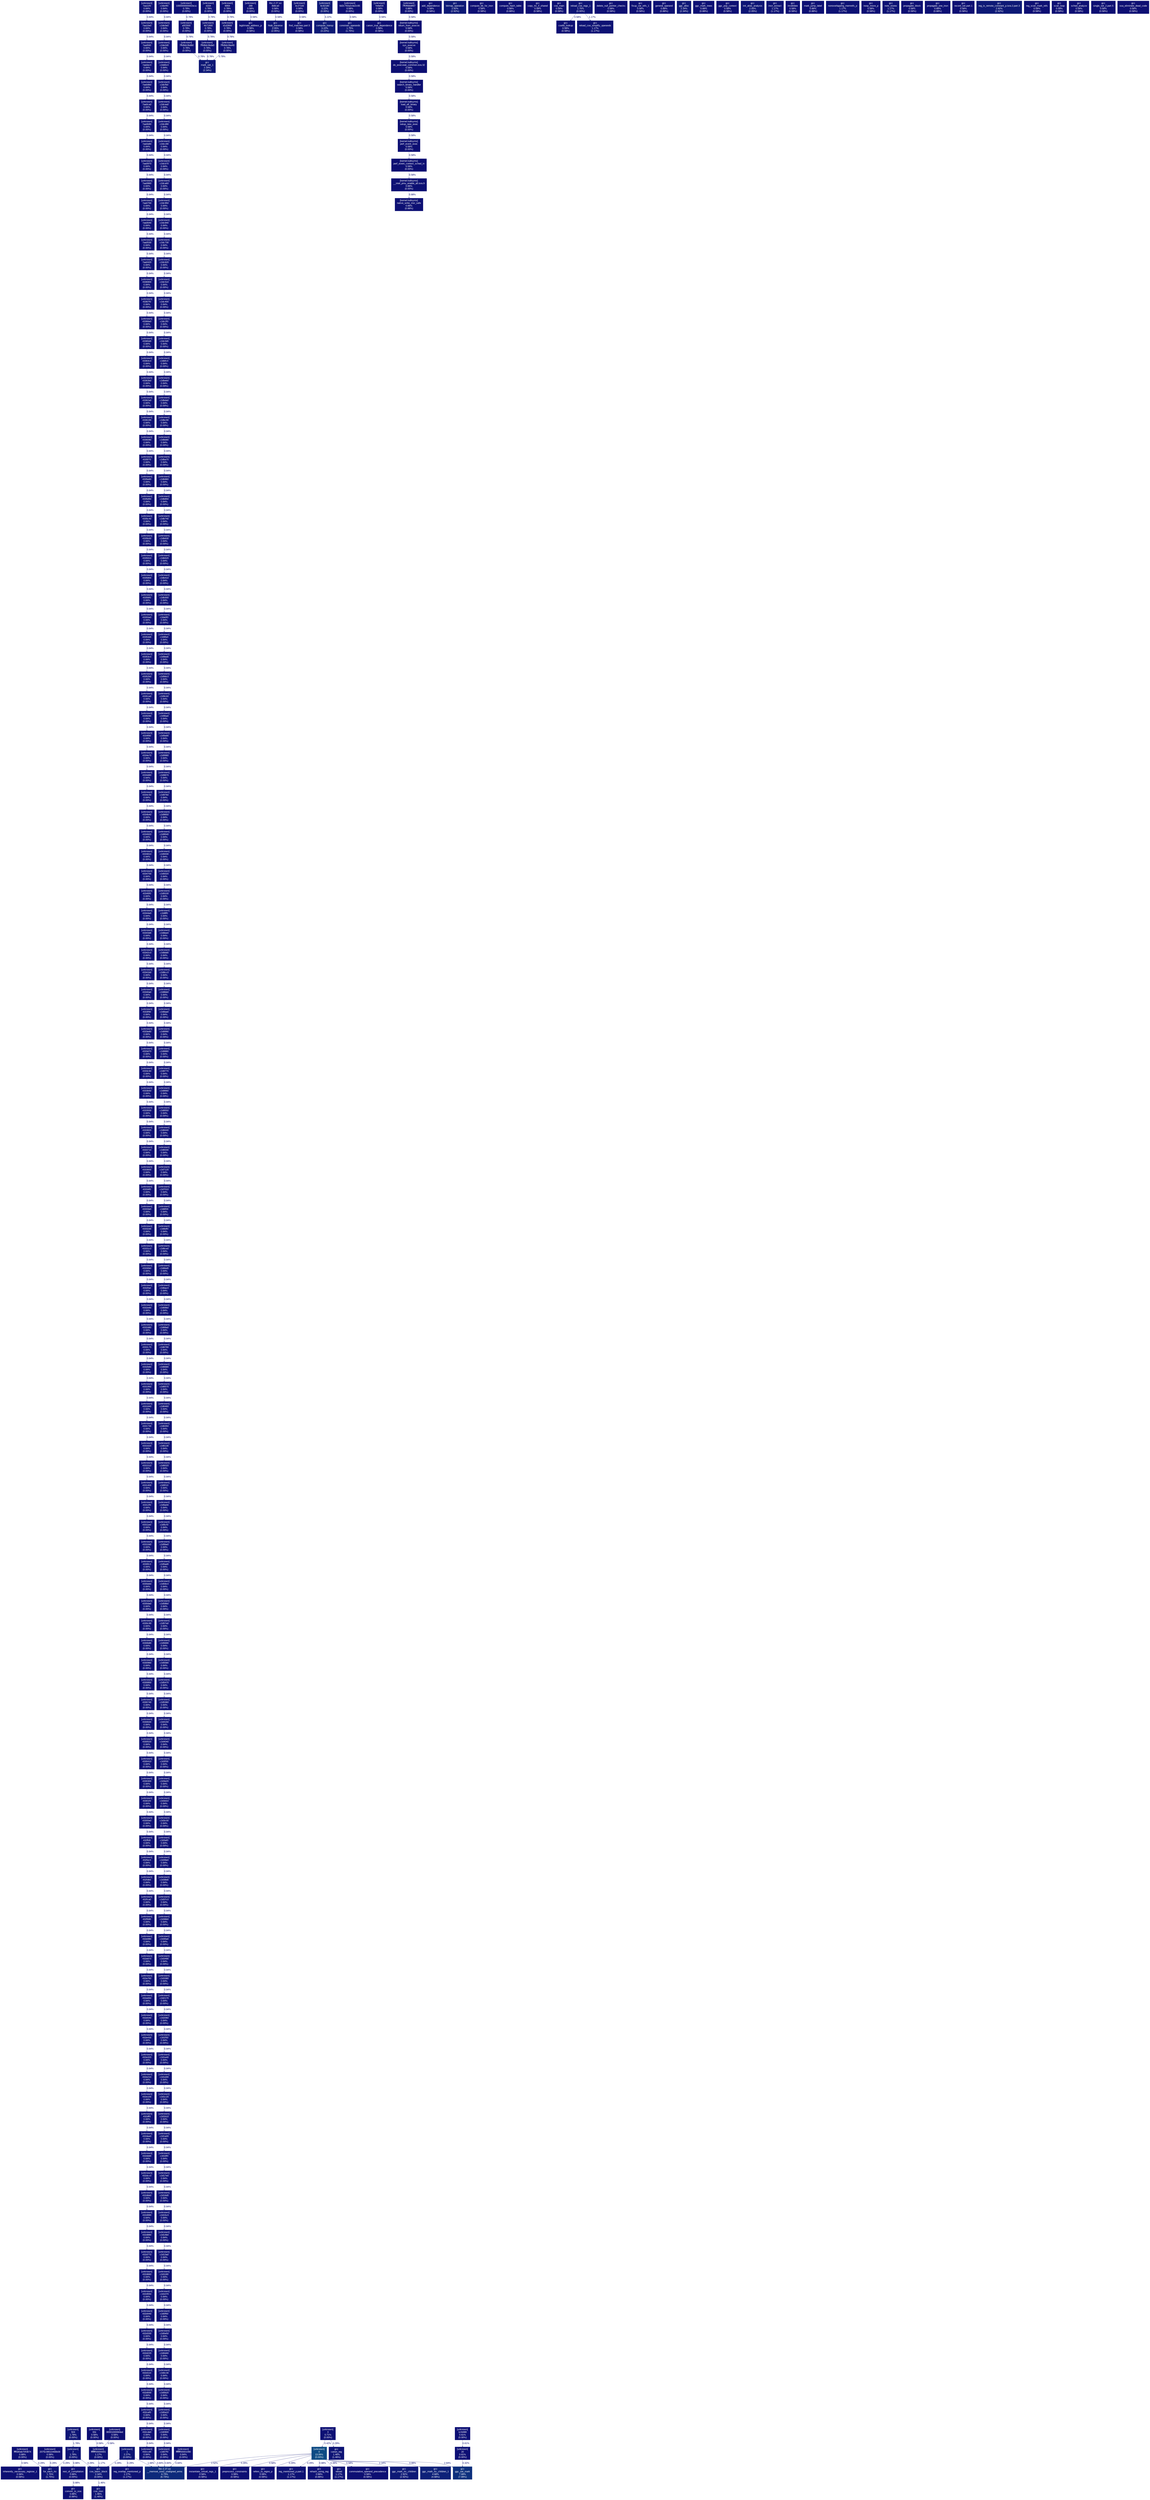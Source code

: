 digraph {
	graph [fontname=Arial, nodesep=0.125, ranksep=0.25];
	node [fontcolor=white, fontname=Arial, height=0, shape=box, style=filled, width=0];
	edge [fontname=Arial];
	"0:[unknown]" [color="#0d4b84", fontcolor="#ffffff", fontsize="10.00", label="[unknown]\n0\n13.06%\n(0.00%)"];
	"0:[unknown]" -> "__memset_sse2_unaligned_erms:/lib64/libc-2.27.so" [arrowsize="0.35", color="#0d1776", fontcolor="#0d1776", fontsize="10.00", label="2.52%", labeldistance="0.50", penwidth="0.50"];
	"0:[unknown]" -> "commutative_operand_precedence:/scratch/s1576261/spec-prof/install-spec-prof/CPU2006/403.gcc/exe/gcc" [arrowsize="0.35", color="#0d0f73", fontcolor="#0d0f73", fontsize="10.00", label="0.58%", labeldistance="0.50", penwidth="0.50"];
	"0:[unknown]" -> "ggc_mark_rtx_children:/scratch/s1576261/spec-prof/install-spec-prof/CPU2006/403.gcc/exe/gcc" [arrowsize="0.35", color="#0d1776", fontcolor="#0d1776", fontsize="10.00", label="2.34%", labeldistance="0.50", penwidth="0.50"];
	"0:[unknown]" -> "ggc_mark_rtx_children_1:/scratch/s1576261/spec-prof/install-spec-prof/CPU2006/403.gcc/exe/gcc" [arrowsize="0.35", color="#0d1074", fontcolor="#0d1074", fontsize="10.00", label="0.88%", labeldistance="0.50", penwidth="0.50"];
	"0:[unknown]" -> "ggc_set_mark:/scratch/s1576261/spec-prof/install-spec-prof/CPU2006/403.gcc/exe/gcc" [arrowsize="0.35", color="#0d1976", fontcolor="#0d1976", fontsize="10.00", label="2.84%", labeldistance="0.50", penwidth="0.50"];
	"0:[unknown]" -> "instantiate_virtual_regs_1:/scratch/s1576261/spec-prof/install-spec-prof/CPU2006/403.gcc/exe/gcc" [arrowsize="0.35", color="#0d0e73", fontcolor="#0d0e73", fontsize="10.00", label="0.29%", labeldistance="0.50", penwidth="0.50"];
	"0:[unknown]" -> "preprocess_constraints:/scratch/s1576261/spec-prof/install-spec-prof/CPU2006/403.gcc/exe/gcc" [arrowsize="0.35", color="#0d0f73", fontcolor="#0d0f73", fontsize="10.00", label="0.58%", labeldistance="0.50", penwidth="0.50"];
	"0:[unknown]" -> "refers_to_regno_p:/scratch/s1576261/spec-prof/install-spec-prof/CPU2006/403.gcc/exe/gcc" [arrowsize="0.35", color="#0d0e73", fontcolor="#0d0e73", fontsize="10.00", label="0.29%", labeldistance="0.50", penwidth="0.50"];
	"0:[unknown]" -> "reg_mentioned_p.part.1:/scratch/s1576261/spec-prof/install-spec-prof/CPU2006/403.gcc/exe/gcc" [arrowsize="0.35", color="#0d0e73", fontcolor="#0d0e73", fontsize="10.00", label="0.29%", labeldistance="0.50", penwidth="0.50"];
	"0:[unknown]" -> "rehash_using_reg:/scratch/s1576261/spec-prof/install-spec-prof/CPU2006/403.gcc/exe/gcc" [arrowsize="0.35", color="#0d1074", fontcolor="#0d1074", fontsize="10.00", label="0.88%", labeldistance="0.50", penwidth="0.50"];
	"0:[unknown]" -> "reload:/scratch/s1576261/spec-prof/install-spec-prof/CPU2006/403.gcc/exe/gcc" [arrowsize="0.35", color="#0d0e73", fontcolor="#0d0e73", fontsize="10.00", label="0.39%", labeldistance="0.50", penwidth="0.50"];
	"1000000000002eca:[unknown]" [color="#0d1074", fontcolor="#ffffff", fontsize="10.00", label="[unknown]\n1000000000002eca\n0.78%\n(0.00%)"];
	"1000000000002eca:[unknown]" -> "a5f2500:[unknown]" [arrowsize="0.35", color="#0d1074", fontcolor="#0d1074", fontsize="10.00", label="0.78%", labeldistance="0.50", penwidth="0.50"];
	"1:[unknown]" [color="#0d1676", fontcolor="#ffffff", fontsize="10.00", label="[unknown]\n1\n2.27%\n(0.00%)"];
	"1:[unknown]" -> "__memset_sse2_unaligned_erms:/lib64/libc-2.27.so" [arrowsize="0.35", color="#0d1475", fontcolor="#0d1475", fontsize="10.00", label="1.68%", labeldistance="0.50", penwidth="0.50"];
	"1:[unknown]" -> "cse_basic_block:/scratch/s1576261/spec-prof/install-spec-prof/CPU2006/403.gcc/exe/gcc" [arrowsize="0.35", color="#0d0e73", fontcolor="#0d0e73", fontsize="10.00", label="0.29%", labeldistance="0.50", penwidth="0.50"];
	"1:[unknown]" -> "reg_overlap_mentioned_p:/scratch/s1576261/spec-prof/install-spec-prof/CPU2006/403.gcc/exe/gcc" [arrowsize="0.35", color="#0d0e73", fontcolor="#0d0e73", fontsize="10.00", label="0.29%", labeldistance="0.50", penwidth="0.50"];
	"1cfd480:[unknown]" [color="#0d0f74", fontcolor="#ffffff", fontsize="10.00", label="[unknown]\n1cfd480\n0.61%\n(0.00%)"];
	"1cfd480:[unknown]" -> "20:[unknown]" [arrowsize="0.35", color="#0d0f74", fontcolor="#0d0f74", fontsize="10.00", label="0.61%", labeldistance="0.50", penwidth="0.50"];
	"2075c08510468b08:[unknown]" [color="#0d0f73", fontcolor="#ffffff", fontsize="10.00", label="[unknown]\n2075c08510468b08\n0.58%\n(0.00%)"];
	"2075c08510468b08:[unknown]" -> "for_each_rtx:/scratch/s1576261/spec-prof/install-spec-prof/CPU2006/403.gcc/exe/gcc" [arrowsize="0.35", color="#0d0e73", fontcolor="#0d0e73", fontsize="10.00", label="0.29%", labeldistance="0.50", penwidth="0.50"];
	"20:[unknown]" [color="#0d0f74", fontcolor="#ffffff", fontsize="10.00", label="[unknown]\n20\n0.61%\n(0.00%)"];
	"20:[unknown]" -> "ggc_set_mark:/scratch/s1576261/spec-prof/install-spec-prof/CPU2006/403.gcc/exe/gcc" [arrowsize="0.35", color="#0d0e73", fontcolor="#0d0e73", fontsize="10.00", label="0.32%", labeldistance="0.50", penwidth="0.50"];
	"288:[unknown]" [color="#0d0f73", fontcolor="#ffffff", fontsize="10.00", label="[unknown]\n288\n0.58%\n(0.00%)"];
	"288:[unknown]" -> "legitimate_address_p:/scratch/s1576261/spec-prof/install-spec-prof/CPU2006/403.gcc/exe/gcc" [arrowsize="0.35", color="#0d0f73", fontcolor="#0d0f73", fontsize="10.00", label="0.58%", labeldistance="0.50", penwidth="0.50"];
	"2:[unknown]" [color="#0d1475", fontcolor="#ffffff", fontsize="10.00", label="[unknown]\n2\n1.78%\n(0.00%)"];
	"2:[unknown]" -> "cse_basic_block:/scratch/s1576261/spec-prof/install-spec-prof/CPU2006/403.gcc/exe/gcc" [arrowsize="0.35", color="#0d0e73", fontcolor="#0d0e73", fontsize="10.00", label="0.29%", labeldistance="0.50", penwidth="0.50"];
	"2:[unknown]" -> "for_each_rtx:/scratch/s1576261/spec-prof/install-spec-prof/CPU2006/403.gcc/exe/gcc" [arrowsize="0.35", color="#0d0e73", fontcolor="#0d0e73", fontsize="10.00", label="0.29%", labeldistance="0.50", penwidth="0.50"];
	"2:[unknown]" -> "rest_of_compilation:/scratch/s1576261/spec-prof/install-spec-prof/CPU2006/403.gcc/exe/gcc" [arrowsize="0.35", color="#0d1074", fontcolor="#0d1074", fontsize="10.00", label="0.88%", labeldistance="0.50", penwidth="0.50"];
	"3:[unknown]" [color="#0d1074", fontcolor="#ffffff", fontsize="10.00", label="[unknown]\n3\n0.71%\n(0.00%)"];
	"3:[unknown]" -> "0:[unknown]" [arrowsize="0.35", color="#0d0e73", fontcolor="#0d0e73", fontsize="10.00", label="0.42%", labeldistance="0.50", penwidth="0.50"];
	"3:[unknown]" -> "canon_reg:/scratch/s1576261/spec-prof/install-spec-prof/CPU2006/403.gcc/exe/gcc" [arrowsize="0.35", color="#0d0e73", fontcolor="#0d0e73", fontsize="10.00", label="0.29%", labeldistance="0.50", penwidth="0.50"];
	"3b8ca0:/lib64/libc-2.27.so" [color="#0d0f73", fontcolor="#ffffff", fontsize="10.00", label="libc-2.27.so\n3b8ca0\n0.58%\n(0.00%)"];
	"3b8ca0:/lib64/libc-2.27.so" -> "htab_traverse:/scratch/s1576261/spec-prof/install-spec-prof/CPU2006/403.gcc/exe/gcc" [arrowsize="0.35", color="#0d0f73", fontcolor="#0d0f73", fontsize="10.00", label="0.58%", labeldistance="0.50", penwidth="0.50"];
	"3c27100:[unknown]" [color="#0d0f73", fontcolor="#ffffff", fontsize="10.00", label="[unknown]\n3c27100\n0.58%\n(0.00%)"];
	"3c27100:[unknown]" -> "find_matches.part.5:/scratch/s1576261/spec-prof/install-spec-prof/CPU2006/403.gcc/exe/gcc" [arrowsize="0.35", color="#0d0f73", fontcolor="#0d0f73", fontsize="10.00", label="0.58%", labeldistance="0.50", penwidth="0.50"];
	"432ccd0:[unknown]" [color="#0d1074", fontcolor="#ffffff", fontsize="10.00", label="[unknown]\n432ccd0\n0.84%\n(0.00%)"];
	"432ccd0:[unknown]" -> "__memset_sse2_unaligned_erms:/lib64/libc-2.27.so" [arrowsize="0.35", color="#0d1074", fontcolor="#0d1074", fontsize="10.00", label="0.84%", labeldistance="0.50", penwidth="0.50"];
	"432cde0:[unknown]" [color="#0d1074", fontcolor="#ffffff", fontsize="10.00", label="[unknown]\n432cde0\n0.84%\n(0.00%)"];
	"432cde0:[unknown]" -> "432ccd0:[unknown]" [arrowsize="0.35", color="#0d1074", fontcolor="#0d1074", fontsize="10.00", label="0.84%", labeldistance="0.50", penwidth="0.50"];
	"432cef0:[unknown]" [color="#0d1074", fontcolor="#ffffff", fontsize="10.00", label="[unknown]\n432cef0\n0.84%\n(0.00%)"];
	"432cef0:[unknown]" -> "432cde0:[unknown]" [arrowsize="0.35", color="#0d1074", fontcolor="#0d1074", fontsize="10.00", label="0.84%", labeldistance="0.50", penwidth="0.50"];
	"432d000:[unknown]" [color="#0d1074", fontcolor="#ffffff", fontsize="10.00", label="[unknown]\n432d000\n0.84%\n(0.00%)"];
	"432d000:[unknown]" -> "432cef0:[unknown]" [arrowsize="0.35", color="#0d1074", fontcolor="#0d1074", fontsize="10.00", label="0.84%", labeldistance="0.50", penwidth="0.50"];
	"432d110:[unknown]" [color="#0d1074", fontcolor="#ffffff", fontsize="10.00", label="[unknown]\n432d110\n0.84%\n(0.00%)"];
	"432d110:[unknown]" -> "432d000:[unknown]" [arrowsize="0.35", color="#0d1074", fontcolor="#0d1074", fontsize="10.00", label="0.84%", labeldistance="0.50", penwidth="0.50"];
	"432d220:[unknown]" [color="#0d1074", fontcolor="#ffffff", fontsize="10.00", label="[unknown]\n432d220\n0.84%\n(0.00%)"];
	"432d220:[unknown]" -> "432d110:[unknown]" [arrowsize="0.35", color="#0d1074", fontcolor="#0d1074", fontsize="10.00", label="0.84%", labeldistance="0.50", penwidth="0.50"];
	"432d330:[unknown]" [color="#0d1074", fontcolor="#ffffff", fontsize="10.00", label="[unknown]\n432d330\n0.84%\n(0.00%)"];
	"432d330:[unknown]" -> "432d220:[unknown]" [arrowsize="0.35", color="#0d1074", fontcolor="#0d1074", fontsize="10.00", label="0.84%", labeldistance="0.50", penwidth="0.50"];
	"432d440:[unknown]" [color="#0d1074", fontcolor="#ffffff", fontsize="10.00", label="[unknown]\n432d440\n0.84%\n(0.00%)"];
	"432d440:[unknown]" -> "432d330:[unknown]" [arrowsize="0.35", color="#0d1074", fontcolor="#0d1074", fontsize="10.00", label="0.84%", labeldistance="0.50", penwidth="0.50"];
	"432d550:[unknown]" [color="#0d1074", fontcolor="#ffffff", fontsize="10.00", label="[unknown]\n432d550\n0.84%\n(0.00%)"];
	"432d550:[unknown]" -> "432d440:[unknown]" [arrowsize="0.35", color="#0d1074", fontcolor="#0d1074", fontsize="10.00", label="0.84%", labeldistance="0.50", penwidth="0.50"];
	"432d660:[unknown]" [color="#0d1074", fontcolor="#ffffff", fontsize="10.00", label="[unknown]\n432d660\n0.84%\n(0.00%)"];
	"432d660:[unknown]" -> "432d550:[unknown]" [arrowsize="0.35", color="#0d1074", fontcolor="#0d1074", fontsize="10.00", label="0.84%", labeldistance="0.50", penwidth="0.50"];
	"432d770:[unknown]" [color="#0d1074", fontcolor="#ffffff", fontsize="10.00", label="[unknown]\n432d770\n0.84%\n(0.00%)"];
	"432d770:[unknown]" -> "432d660:[unknown]" [arrowsize="0.35", color="#0d1074", fontcolor="#0d1074", fontsize="10.00", label="0.84%", labeldistance="0.50", penwidth="0.50"];
	"432d880:[unknown]" [color="#0d1074", fontcolor="#ffffff", fontsize="10.00", label="[unknown]\n432d880\n0.84%\n(0.00%)"];
	"432d880:[unknown]" -> "432d770:[unknown]" [arrowsize="0.35", color="#0d1074", fontcolor="#0d1074", fontsize="10.00", label="0.84%", labeldistance="0.50", penwidth="0.50"];
	"432d990:[unknown]" [color="#0d1074", fontcolor="#ffffff", fontsize="10.00", label="[unknown]\n432d990\n0.84%\n(0.00%)"];
	"432d990:[unknown]" -> "432d880:[unknown]" [arrowsize="0.35", color="#0d1074", fontcolor="#0d1074", fontsize="10.00", label="0.84%", labeldistance="0.50", penwidth="0.50"];
	"432dbb0:[unknown]" [color="#0d1074", fontcolor="#ffffff", fontsize="10.00", label="[unknown]\n432dbb0\n0.84%\n(0.00%)"];
	"432dbb0:[unknown]" -> "432d990:[unknown]" [arrowsize="0.35", color="#0d1074", fontcolor="#0d1074", fontsize="10.00", label="0.84%", labeldistance="0.50", penwidth="0.50"];
	"432dcc0:[unknown]" [color="#0d1074", fontcolor="#ffffff", fontsize="10.00", label="[unknown]\n432dcc0\n0.84%\n(0.00%)"];
	"432dcc0:[unknown]" -> "432dbb0:[unknown]" [arrowsize="0.35", color="#0d1074", fontcolor="#0d1074", fontsize="10.00", label="0.84%", labeldistance="0.50", penwidth="0.50"];
	"432ddd0:[unknown]" [color="#0d1074", fontcolor="#ffffff", fontsize="10.00", label="[unknown]\n432ddd0\n0.84%\n(0.00%)"];
	"432ddd0:[unknown]" -> "432dcc0:[unknown]" [arrowsize="0.35", color="#0d1074", fontcolor="#0d1074", fontsize="10.00", label="0.84%", labeldistance="0.50", penwidth="0.50"];
	"432dee0:[unknown]" [color="#0d1074", fontcolor="#ffffff", fontsize="10.00", label="[unknown]\n432dee0\n0.84%\n(0.00%)"];
	"432dee0:[unknown]" -> "432ddd0:[unknown]" [arrowsize="0.35", color="#0d1074", fontcolor="#0d1074", fontsize="10.00", label="0.84%", labeldistance="0.50", penwidth="0.50"];
	"432dff0:[unknown]" [color="#0d1074", fontcolor="#ffffff", fontsize="10.00", label="[unknown]\n432dff0\n0.84%\n(0.00%)"];
	"432dff0:[unknown]" -> "432dee0:[unknown]" [arrowsize="0.35", color="#0d1074", fontcolor="#0d1074", fontsize="10.00", label="0.84%", labeldistance="0.50", penwidth="0.50"];
	"432e100:[unknown]" [color="#0d1074", fontcolor="#ffffff", fontsize="10.00", label="[unknown]\n432e100\n0.84%\n(0.00%)"];
	"432e100:[unknown]" -> "432dff0:[unknown]" [arrowsize="0.35", color="#0d1074", fontcolor="#0d1074", fontsize="10.00", label="0.84%", labeldistance="0.50", penwidth="0.50"];
	"432e210:[unknown]" [color="#0d1074", fontcolor="#ffffff", fontsize="10.00", label="[unknown]\n432e210\n0.84%\n(0.00%)"];
	"432e210:[unknown]" -> "432e100:[unknown]" [arrowsize="0.35", color="#0d1074", fontcolor="#0d1074", fontsize="10.00", label="0.84%", labeldistance="0.50", penwidth="0.50"];
	"432e320:[unknown]" [color="#0d1074", fontcolor="#ffffff", fontsize="10.00", label="[unknown]\n432e320\n0.84%\n(0.00%)"];
	"432e320:[unknown]" -> "432e210:[unknown]" [arrowsize="0.35", color="#0d1074", fontcolor="#0d1074", fontsize="10.00", label="0.84%", labeldistance="0.50", penwidth="0.50"];
	"432e430:[unknown]" [color="#0d1074", fontcolor="#ffffff", fontsize="10.00", label="[unknown]\n432e430\n0.84%\n(0.00%)"];
	"432e430:[unknown]" -> "432e320:[unknown]" [arrowsize="0.35", color="#0d1074", fontcolor="#0d1074", fontsize="10.00", label="0.84%", labeldistance="0.50", penwidth="0.50"];
	"432e540:[unknown]" [color="#0d1074", fontcolor="#ffffff", fontsize="10.00", label="[unknown]\n432e540\n0.84%\n(0.00%)"];
	"432e540:[unknown]" -> "432e430:[unknown]" [arrowsize="0.35", color="#0d1074", fontcolor="#0d1074", fontsize="10.00", label="0.84%", labeldistance="0.50", penwidth="0.50"];
	"432e650:[unknown]" [color="#0d1074", fontcolor="#ffffff", fontsize="10.00", label="[unknown]\n432e650\n0.84%\n(0.00%)"];
	"432e650:[unknown]" -> "432e540:[unknown]" [arrowsize="0.35", color="#0d1074", fontcolor="#0d1074", fontsize="10.00", label="0.84%", labeldistance="0.50", penwidth="0.50"];
	"432e760:[unknown]" [color="#0d1074", fontcolor="#ffffff", fontsize="10.00", label="[unknown]\n432e760\n0.84%\n(0.00%)"];
	"432e760:[unknown]" -> "432e650:[unknown]" [arrowsize="0.35", color="#0d1074", fontcolor="#0d1074", fontsize="10.00", label="0.84%", labeldistance="0.50", penwidth="0.50"];
	"432e870:[unknown]" [color="#0d1074", fontcolor="#ffffff", fontsize="10.00", label="[unknown]\n432e870\n0.84%\n(0.00%)"];
	"432e870:[unknown]" -> "432e760:[unknown]" [arrowsize="0.35", color="#0d1074", fontcolor="#0d1074", fontsize="10.00", label="0.84%", labeldistance="0.50", penwidth="0.50"];
	"432e980:[unknown]" [color="#0d1074", fontcolor="#ffffff", fontsize="10.00", label="[unknown]\n432e980\n0.84%\n(0.00%)"];
	"432e980:[unknown]" -> "432e870:[unknown]" [arrowsize="0.35", color="#0d1074", fontcolor="#0d1074", fontsize="10.00", label="0.84%", labeldistance="0.50", penwidth="0.50"];
	"432fb90:[unknown]" [color="#0d1074", fontcolor="#ffffff", fontsize="10.00", label="[unknown]\n432fb90\n0.84%\n(0.00%)"];
	"432fb90:[unknown]" -> "432e980:[unknown]" [arrowsize="0.35", color="#0d1074", fontcolor="#0d1074", fontsize="10.00", label="0.84%", labeldistance="0.50", penwidth="0.50"];
	"432fca0:[unknown]" [color="#0d1074", fontcolor="#ffffff", fontsize="10.00", label="[unknown]\n432fca0\n0.84%\n(0.00%)"];
	"432fca0:[unknown]" -> "432fb90:[unknown]" [arrowsize="0.35", color="#0d1074", fontcolor="#0d1074", fontsize="10.00", label="0.84%", labeldistance="0.50", penwidth="0.50"];
	"432fdb0:[unknown]" [color="#0d1074", fontcolor="#ffffff", fontsize="10.00", label="[unknown]\n432fdb0\n0.84%\n(0.00%)"];
	"432fdb0:[unknown]" -> "432fca0:[unknown]" [arrowsize="0.35", color="#0d1074", fontcolor="#0d1074", fontsize="10.00", label="0.84%", labeldistance="0.50", penwidth="0.50"];
	"432fec0:[unknown]" [color="#0d1074", fontcolor="#ffffff", fontsize="10.00", label="[unknown]\n432fec0\n0.84%\n(0.00%)"];
	"432fec0:[unknown]" -> "432fdb0:[unknown]" [arrowsize="0.35", color="#0d1074", fontcolor="#0d1074", fontsize="10.00", label="0.84%", labeldistance="0.50", penwidth="0.50"];
	"432ffd0:[unknown]" [color="#0d1074", fontcolor="#ffffff", fontsize="10.00", label="[unknown]\n432ffd0\n0.84%\n(0.00%)"];
	"432ffd0:[unknown]" -> "432fec0:[unknown]" [arrowsize="0.35", color="#0d1074", fontcolor="#0d1074", fontsize="10.00", label="0.84%", labeldistance="0.50", penwidth="0.50"];
	"43300e0:[unknown]" [color="#0d1074", fontcolor="#ffffff", fontsize="10.00", label="[unknown]\n43300e0\n0.84%\n(0.00%)"];
	"43300e0:[unknown]" -> "432ffd0:[unknown]" [arrowsize="0.35", color="#0d1074", fontcolor="#0d1074", fontsize="10.00", label="0.84%", labeldistance="0.50", penwidth="0.50"];
	"43301f0:[unknown]" [color="#0d1074", fontcolor="#ffffff", fontsize="10.00", label="[unknown]\n43301f0\n0.84%\n(0.00%)"];
	"43301f0:[unknown]" -> "43300e0:[unknown]" [arrowsize="0.35", color="#0d1074", fontcolor="#0d1074", fontsize="10.00", label="0.84%", labeldistance="0.50", penwidth="0.50"];
	"4330300:[unknown]" [color="#0d1074", fontcolor="#ffffff", fontsize="10.00", label="[unknown]\n4330300\n0.84%\n(0.00%)"];
	"4330300:[unknown]" -> "43301f0:[unknown]" [arrowsize="0.35", color="#0d1074", fontcolor="#0d1074", fontsize="10.00", label="0.84%", labeldistance="0.50", penwidth="0.50"];
	"4330410:[unknown]" [color="#0d1074", fontcolor="#ffffff", fontsize="10.00", label="[unknown]\n4330410\n0.84%\n(0.00%)"];
	"4330410:[unknown]" -> "4330300:[unknown]" [arrowsize="0.35", color="#0d1074", fontcolor="#0d1074", fontsize="10.00", label="0.84%", labeldistance="0.50", penwidth="0.50"];
	"4330520:[unknown]" [color="#0d1074", fontcolor="#ffffff", fontsize="10.00", label="[unknown]\n4330520\n0.84%\n(0.00%)"];
	"4330520:[unknown]" -> "4330410:[unknown]" [arrowsize="0.35", color="#0d1074", fontcolor="#0d1074", fontsize="10.00", label="0.84%", labeldistance="0.50", penwidth="0.50"];
	"4330630:[unknown]" [color="#0d1074", fontcolor="#ffffff", fontsize="10.00", label="[unknown]\n4330630\n0.84%\n(0.00%)"];
	"4330630:[unknown]" -> "4330520:[unknown]" [arrowsize="0.35", color="#0d1074", fontcolor="#0d1074", fontsize="10.00", label="0.84%", labeldistance="0.50", penwidth="0.50"];
	"4330740:[unknown]" [color="#0d1074", fontcolor="#ffffff", fontsize="10.00", label="[unknown]\n4330740\n0.84%\n(0.00%)"];
	"4330740:[unknown]" -> "4330630:[unknown]" [arrowsize="0.35", color="#0d1074", fontcolor="#0d1074", fontsize="10.00", label="0.84%", labeldistance="0.50", penwidth="0.50"];
	"4330850:[unknown]" [color="#0d1074", fontcolor="#ffffff", fontsize="10.00", label="[unknown]\n4330850\n0.84%\n(0.00%)"];
	"4330850:[unknown]" -> "4330740:[unknown]" [arrowsize="0.35", color="#0d1074", fontcolor="#0d1074", fontsize="10.00", label="0.84%", labeldistance="0.50", penwidth="0.50"];
	"4330960:[unknown]" [color="#0d1074", fontcolor="#ffffff", fontsize="10.00", label="[unknown]\n4330960\n0.84%\n(0.00%)"];
	"4330960:[unknown]" -> "4330850:[unknown]" [arrowsize="0.35", color="#0d1074", fontcolor="#0d1074", fontsize="10.00", label="0.84%", labeldistance="0.50", penwidth="0.50"];
	"4330b80:[unknown]" [color="#0d1074", fontcolor="#ffffff", fontsize="10.00", label="[unknown]\n4330b80\n0.84%\n(0.00%)"];
	"4330b80:[unknown]" -> "4330960:[unknown]" [arrowsize="0.35", color="#0d1074", fontcolor="#0d1074", fontsize="10.00", label="0.84%", labeldistance="0.50", penwidth="0.50"];
	"4330c90:[unknown]" [color="#0d1074", fontcolor="#ffffff", fontsize="10.00", label="[unknown]\n4330c90\n0.84%\n(0.00%)"];
	"4330c90:[unknown]" -> "4330b80:[unknown]" [arrowsize="0.35", color="#0d1074", fontcolor="#0d1074", fontsize="10.00", label="0.84%", labeldistance="0.50", penwidth="0.50"];
	"4330da0:[unknown]" [color="#0d1074", fontcolor="#ffffff", fontsize="10.00", label="[unknown]\n4330da0\n0.84%\n(0.00%)"];
	"4330da0:[unknown]" -> "4330c90:[unknown]" [arrowsize="0.35", color="#0d1074", fontcolor="#0d1074", fontsize="10.00", label="0.84%", labeldistance="0.50", penwidth="0.50"];
	"4330eb0:[unknown]" [color="#0d1074", fontcolor="#ffffff", fontsize="10.00", label="[unknown]\n4330eb0\n0.84%\n(0.00%)"];
	"4330eb0:[unknown]" -> "4330da0:[unknown]" [arrowsize="0.35", color="#0d1074", fontcolor="#0d1074", fontsize="10.00", label="0.84%", labeldistance="0.50", penwidth="0.50"];
	"4330fc0:[unknown]" [color="#0d1074", fontcolor="#ffffff", fontsize="10.00", label="[unknown]\n4330fc0\n0.84%\n(0.00%)"];
	"4330fc0:[unknown]" -> "4330eb0:[unknown]" [arrowsize="0.35", color="#0d1074", fontcolor="#0d1074", fontsize="10.00", label="0.84%", labeldistance="0.50", penwidth="0.50"];
	"43310d0:[unknown]" [color="#0d1074", fontcolor="#ffffff", fontsize="10.00", label="[unknown]\n43310d0\n0.84%\n(0.00%)"];
	"43310d0:[unknown]" -> "4330fc0:[unknown]" [arrowsize="0.35", color="#0d1074", fontcolor="#0d1074", fontsize="10.00", label="0.84%", labeldistance="0.50", penwidth="0.50"];
	"43311e0:[unknown]" [color="#0d1074", fontcolor="#ffffff", fontsize="10.00", label="[unknown]\n43311e0\n0.84%\n(0.00%)"];
	"43311e0:[unknown]" -> "43310d0:[unknown]" [arrowsize="0.35", color="#0d1074", fontcolor="#0d1074", fontsize="10.00", label="0.84%", labeldistance="0.50", penwidth="0.50"];
	"43312f0:[unknown]" [color="#0d1074", fontcolor="#ffffff", fontsize="10.00", label="[unknown]\n43312f0\n0.84%\n(0.00%)"];
	"43312f0:[unknown]" -> "43311e0:[unknown]" [arrowsize="0.35", color="#0d1074", fontcolor="#0d1074", fontsize="10.00", label="0.84%", labeldistance="0.50", penwidth="0.50"];
	"4331400:[unknown]" [color="#0d1074", fontcolor="#ffffff", fontsize="10.00", label="[unknown]\n4331400\n0.84%\n(0.00%)"];
	"4331400:[unknown]" -> "43312f0:[unknown]" [arrowsize="0.35", color="#0d1074", fontcolor="#0d1074", fontsize="10.00", label="0.84%", labeldistance="0.50", penwidth="0.50"];
	"4331510:[unknown]" [color="#0d1074", fontcolor="#ffffff", fontsize="10.00", label="[unknown]\n4331510\n0.84%\n(0.00%)"];
	"4331510:[unknown]" -> "4331400:[unknown]" [arrowsize="0.35", color="#0d1074", fontcolor="#0d1074", fontsize="10.00", label="0.84%", labeldistance="0.50", penwidth="0.50"];
	"4331620:[unknown]" [color="#0d1074", fontcolor="#ffffff", fontsize="10.00", label="[unknown]\n4331620\n0.84%\n(0.00%)"];
	"4331620:[unknown]" -> "4331510:[unknown]" [arrowsize="0.35", color="#0d1074", fontcolor="#0d1074", fontsize="10.00", label="0.84%", labeldistance="0.50", penwidth="0.50"];
	"4331730:[unknown]" [color="#0d1074", fontcolor="#ffffff", fontsize="10.00", label="[unknown]\n4331730\n0.84%\n(0.00%)"];
	"4331730:[unknown]" -> "4331620:[unknown]" [arrowsize="0.35", color="#0d1074", fontcolor="#0d1074", fontsize="10.00", label="0.84%", labeldistance="0.50", penwidth="0.50"];
	"4331840:[unknown]" [color="#0d1074", fontcolor="#ffffff", fontsize="10.00", label="[unknown]\n4331840\n0.84%\n(0.00%)"];
	"4331840:[unknown]" -> "4331730:[unknown]" [arrowsize="0.35", color="#0d1074", fontcolor="#0d1074", fontsize="10.00", label="0.84%", labeldistance="0.50", penwidth="0.50"];
	"4331950:[unknown]" [color="#0d1074", fontcolor="#ffffff", fontsize="10.00", label="[unknown]\n4331950\n0.84%\n(0.00%)"];
	"4331950:[unknown]" -> "4331840:[unknown]" [arrowsize="0.35", color="#0d1074", fontcolor="#0d1074", fontsize="10.00", label="0.84%", labeldistance="0.50", penwidth="0.50"];
	"4332b60:[unknown]" [color="#0d1074", fontcolor="#ffffff", fontsize="10.00", label="[unknown]\n4332b60\n0.84%\n(0.00%)"];
	"4332b60:[unknown]" -> "4331950:[unknown]" [arrowsize="0.35", color="#0d1074", fontcolor="#0d1074", fontsize="10.00", label="0.84%", labeldistance="0.50", penwidth="0.50"];
	"4332c70:[unknown]" [color="#0d1074", fontcolor="#ffffff", fontsize="10.00", label="[unknown]\n4332c70\n0.84%\n(0.00%)"];
	"4332c70:[unknown]" -> "4332b60:[unknown]" [arrowsize="0.35", color="#0d1074", fontcolor="#0d1074", fontsize="10.00", label="0.84%", labeldistance="0.50", penwidth="0.50"];
	"4332d80:[unknown]" [color="#0d1074", fontcolor="#ffffff", fontsize="10.00", label="[unknown]\n4332d80\n0.84%\n(0.00%)"];
	"4332d80:[unknown]" -> "4332c70:[unknown]" [arrowsize="0.35", color="#0d1074", fontcolor="#0d1074", fontsize="10.00", label="0.84%", labeldistance="0.50", penwidth="0.50"];
	"4332e90:[unknown]" [color="#0d1074", fontcolor="#ffffff", fontsize="10.00", label="[unknown]\n4332e90\n0.84%\n(0.00%)"];
	"4332e90:[unknown]" -> "4332d80:[unknown]" [arrowsize="0.35", color="#0d1074", fontcolor="#0d1074", fontsize="10.00", label="0.84%", labeldistance="0.50", penwidth="0.50"];
	"4332fa0:[unknown]" [color="#0d1074", fontcolor="#ffffff", fontsize="10.00", label="[unknown]\n4332fa0\n0.84%\n(0.00%)"];
	"4332fa0:[unknown]" -> "4332e90:[unknown]" [arrowsize="0.35", color="#0d1074", fontcolor="#0d1074", fontsize="10.00", label="0.84%", labeldistance="0.50", penwidth="0.50"];
	"43330b0:[unknown]" [color="#0d1074", fontcolor="#ffffff", fontsize="10.00", label="[unknown]\n43330b0\n0.84%\n(0.00%)"];
	"43330b0:[unknown]" -> "4332fa0:[unknown]" [arrowsize="0.35", color="#0d1074", fontcolor="#0d1074", fontsize="10.00", label="0.84%", labeldistance="0.50", penwidth="0.50"];
	"43331c0:[unknown]" [color="#0d1074", fontcolor="#ffffff", fontsize="10.00", label="[unknown]\n43331c0\n0.84%\n(0.00%)"];
	"43331c0:[unknown]" -> "43330b0:[unknown]" [arrowsize="0.35", color="#0d1074", fontcolor="#0d1074", fontsize="10.00", label="0.84%", labeldistance="0.50", penwidth="0.50"];
	"43332d0:[unknown]" [color="#0d1074", fontcolor="#ffffff", fontsize="10.00", label="[unknown]\n43332d0\n0.84%\n(0.00%)"];
	"43332d0:[unknown]" -> "43331c0:[unknown]" [arrowsize="0.35", color="#0d1074", fontcolor="#0d1074", fontsize="10.00", label="0.84%", labeldistance="0.50", penwidth="0.50"];
	"43333e0:[unknown]" [color="#0d1074", fontcolor="#ffffff", fontsize="10.00", label="[unknown]\n43333e0\n0.84%\n(0.00%)"];
	"43333e0:[unknown]" -> "43332d0:[unknown]" [arrowsize="0.35", color="#0d1074", fontcolor="#0d1074", fontsize="10.00", label="0.84%", labeldistance="0.50", penwidth="0.50"];
	"43334f0:[unknown]" [color="#0d1074", fontcolor="#ffffff", fontsize="10.00", label="[unknown]\n43334f0\n0.84%\n(0.00%)"];
	"43334f0:[unknown]" -> "43333e0:[unknown]" [arrowsize="0.35", color="#0d1074", fontcolor="#0d1074", fontsize="10.00", label="0.84%", labeldistance="0.50", penwidth="0.50"];
	"4333600:[unknown]" [color="#0d1074", fontcolor="#ffffff", fontsize="10.00", label="[unknown]\n4333600\n0.84%\n(0.00%)"];
	"4333600:[unknown]" -> "43334f0:[unknown]" [arrowsize="0.35", color="#0d1074", fontcolor="#0d1074", fontsize="10.00", label="0.84%", labeldistance="0.50", penwidth="0.50"];
	"4333710:[unknown]" [color="#0d1074", fontcolor="#ffffff", fontsize="10.00", label="[unknown]\n4333710\n0.84%\n(0.00%)"];
	"4333710:[unknown]" -> "4333600:[unknown]" [arrowsize="0.35", color="#0d1074", fontcolor="#0d1074", fontsize="10.00", label="0.84%", labeldistance="0.50", penwidth="0.50"];
	"4333820:[unknown]" [color="#0d1074", fontcolor="#ffffff", fontsize="10.00", label="[unknown]\n4333820\n0.84%\n(0.00%)"];
	"4333820:[unknown]" -> "4333710:[unknown]" [arrowsize="0.35", color="#0d1074", fontcolor="#0d1074", fontsize="10.00", label="0.84%", labeldistance="0.50", penwidth="0.50"];
	"4333930:[unknown]" [color="#0d1074", fontcolor="#ffffff", fontsize="10.00", label="[unknown]\n4333930\n0.84%\n(0.00%)"];
	"4333930:[unknown]" -> "4333820:[unknown]" [arrowsize="0.35", color="#0d1074", fontcolor="#0d1074", fontsize="10.00", label="0.84%", labeldistance="0.50", penwidth="0.50"];
	"4333b50:[unknown]" [color="#0d1074", fontcolor="#ffffff", fontsize="10.00", label="[unknown]\n4333b50\n0.84%\n(0.00%)"];
	"4333b50:[unknown]" -> "4333930:[unknown]" [arrowsize="0.35", color="#0d1074", fontcolor="#0d1074", fontsize="10.00", label="0.84%", labeldistance="0.50", penwidth="0.50"];
	"4333c60:[unknown]" [color="#0d1074", fontcolor="#ffffff", fontsize="10.00", label="[unknown]\n4333c60\n0.84%\n(0.00%)"];
	"4333c60:[unknown]" -> "4333b50:[unknown]" [arrowsize="0.35", color="#0d1074", fontcolor="#0d1074", fontsize="10.00", label="0.84%", labeldistance="0.50", penwidth="0.50"];
	"4333d70:[unknown]" [color="#0d1074", fontcolor="#ffffff", fontsize="10.00", label="[unknown]\n4333d70\n0.84%\n(0.00%)"];
	"4333d70:[unknown]" -> "4333c60:[unknown]" [arrowsize="0.35", color="#0d1074", fontcolor="#0d1074", fontsize="10.00", label="0.84%", labeldistance="0.50", penwidth="0.50"];
	"4333e80:[unknown]" [color="#0d1074", fontcolor="#ffffff", fontsize="10.00", label="[unknown]\n4333e80\n0.84%\n(0.00%)"];
	"4333e80:[unknown]" -> "4333d70:[unknown]" [arrowsize="0.35", color="#0d1074", fontcolor="#0d1074", fontsize="10.00", label="0.84%", labeldistance="0.50", penwidth="0.50"];
	"4333f90:[unknown]" [color="#0d1074", fontcolor="#ffffff", fontsize="10.00", label="[unknown]\n4333f90\n0.84%\n(0.00%)"];
	"4333f90:[unknown]" -> "4333e80:[unknown]" [arrowsize="0.35", color="#0d1074", fontcolor="#0d1074", fontsize="10.00", label="0.84%", labeldistance="0.50", penwidth="0.50"];
	"43340a0:[unknown]" [color="#0d1074", fontcolor="#ffffff", fontsize="10.00", label="[unknown]\n43340a0\n0.84%\n(0.00%)"];
	"43340a0:[unknown]" -> "4333f90:[unknown]" [arrowsize="0.35", color="#0d1074", fontcolor="#0d1074", fontsize="10.00", label="0.84%", labeldistance="0.50", penwidth="0.50"];
	"43341b0:[unknown]" [color="#0d1074", fontcolor="#ffffff", fontsize="10.00", label="[unknown]\n43341b0\n0.84%\n(0.00%)"];
	"43341b0:[unknown]" -> "43340a0:[unknown]" [arrowsize="0.35", color="#0d1074", fontcolor="#0d1074", fontsize="10.00", label="0.84%", labeldistance="0.50", penwidth="0.50"];
	"43342c0:[unknown]" [color="#0d1074", fontcolor="#ffffff", fontsize="10.00", label="[unknown]\n43342c0\n0.84%\n(0.00%)"];
	"43342c0:[unknown]" -> "43341b0:[unknown]" [arrowsize="0.35", color="#0d1074", fontcolor="#0d1074", fontsize="10.00", label="0.84%", labeldistance="0.50", penwidth="0.50"];
	"43343d0:[unknown]" [color="#0d1074", fontcolor="#ffffff", fontsize="10.00", label="[unknown]\n43343d0\n0.84%\n(0.00%)"];
	"43343d0:[unknown]" -> "43342c0:[unknown]" [arrowsize="0.35", color="#0d1074", fontcolor="#0d1074", fontsize="10.00", label="0.84%", labeldistance="0.50", penwidth="0.50"];
	"43344e0:[unknown]" [color="#0d1074", fontcolor="#ffffff", fontsize="10.00", label="[unknown]\n43344e0\n0.84%\n(0.00%)"];
	"43344e0:[unknown]" -> "43343d0:[unknown]" [arrowsize="0.35", color="#0d1074", fontcolor="#0d1074", fontsize="10.00", label="0.84%", labeldistance="0.50", penwidth="0.50"];
	"43345f0:[unknown]" [color="#0d1074", fontcolor="#ffffff", fontsize="10.00", label="[unknown]\n43345f0\n0.84%\n(0.00%)"];
	"43345f0:[unknown]" -> "43344e0:[unknown]" [arrowsize="0.35", color="#0d1074", fontcolor="#0d1074", fontsize="10.00", label="0.84%", labeldistance="0.50", penwidth="0.50"];
	"4334700:[unknown]" [color="#0d1074", fontcolor="#ffffff", fontsize="10.00", label="[unknown]\n4334700\n0.84%\n(0.00%)"];
	"4334700:[unknown]" -> "43345f0:[unknown]" [arrowsize="0.35", color="#0d1074", fontcolor="#0d1074", fontsize="10.00", label="0.84%", labeldistance="0.50", penwidth="0.50"];
	"4334810:[unknown]" [color="#0d1074", fontcolor="#ffffff", fontsize="10.00", label="[unknown]\n4334810\n0.84%\n(0.00%)"];
	"4334810:[unknown]" -> "4334700:[unknown]" [arrowsize="0.35", color="#0d1074", fontcolor="#0d1074", fontsize="10.00", label="0.84%", labeldistance="0.50", penwidth="0.50"];
	"4334920:[unknown]" [color="#0d1074", fontcolor="#ffffff", fontsize="10.00", label="[unknown]\n4334920\n0.84%\n(0.00%)"];
	"4334920:[unknown]" -> "4334810:[unknown]" [arrowsize="0.35", color="#0d1074", fontcolor="#0d1074", fontsize="10.00", label="0.84%", labeldistance="0.50", penwidth="0.50"];
	"4334b40:[unknown]" [color="#0d1074", fontcolor="#ffffff", fontsize="10.00", label="[unknown]\n4334b40\n0.84%\n(0.00%)"];
	"4334b40:[unknown]" -> "4334920:[unknown]" [arrowsize="0.35", color="#0d1074", fontcolor="#0d1074", fontsize="10.00", label="0.84%", labeldistance="0.50", penwidth="0.50"];
	"4334c50:[unknown]" [color="#0d1074", fontcolor="#ffffff", fontsize="10.00", label="[unknown]\n4334c50\n0.84%\n(0.00%)"];
	"4334c50:[unknown]" -> "4334b40:[unknown]" [arrowsize="0.35", color="#0d1074", fontcolor="#0d1074", fontsize="10.00", label="0.84%", labeldistance="0.50", penwidth="0.50"];
	"4334d60:[unknown]" [color="#0d1074", fontcolor="#ffffff", fontsize="10.00", label="[unknown]\n4334d60\n0.84%\n(0.00%)"];
	"4334d60:[unknown]" -> "4334c50:[unknown]" [arrowsize="0.35", color="#0d1074", fontcolor="#0d1074", fontsize="10.00", label="0.84%", labeldistance="0.50", penwidth="0.50"];
	"4334e70:[unknown]" [color="#0d1074", fontcolor="#ffffff", fontsize="10.00", label="[unknown]\n4334e70\n0.84%\n(0.00%)"];
	"4334e70:[unknown]" -> "4334d60:[unknown]" [arrowsize="0.35", color="#0d1074", fontcolor="#0d1074", fontsize="10.00", label="0.84%", labeldistance="0.50", penwidth="0.50"];
	"4334f80:[unknown]" [color="#0d1074", fontcolor="#ffffff", fontsize="10.00", label="[unknown]\n4334f80\n0.84%\n(0.00%)"];
	"4334f80:[unknown]" -> "4334e70:[unknown]" [arrowsize="0.35", color="#0d1074", fontcolor="#0d1074", fontsize="10.00", label="0.84%", labeldistance="0.50", penwidth="0.50"];
	"4335090:[unknown]" [color="#0d1074", fontcolor="#ffffff", fontsize="10.00", label="[unknown]\n4335090\n0.84%\n(0.00%)"];
	"4335090:[unknown]" -> "4334f80:[unknown]" [arrowsize="0.35", color="#0d1074", fontcolor="#0d1074", fontsize="10.00", label="0.84%", labeldistance="0.50", penwidth="0.50"];
	"43351a0:[unknown]" [color="#0d1074", fontcolor="#ffffff", fontsize="10.00", label="[unknown]\n43351a0\n0.84%\n(0.00%)"];
	"43351a0:[unknown]" -> "4335090:[unknown]" [arrowsize="0.35", color="#0d1074", fontcolor="#0d1074", fontsize="10.00", label="0.84%", labeldistance="0.50", penwidth="0.50"];
	"43352b0:[unknown]" [color="#0d1074", fontcolor="#ffffff", fontsize="10.00", label="[unknown]\n43352b0\n0.84%\n(0.00%)"];
	"43352b0:[unknown]" -> "43351a0:[unknown]" [arrowsize="0.35", color="#0d1074", fontcolor="#0d1074", fontsize="10.00", label="0.84%", labeldistance="0.50", penwidth="0.50"];
	"43353c0:[unknown]" [color="#0d1074", fontcolor="#ffffff", fontsize="10.00", label="[unknown]\n43353c0\n0.84%\n(0.00%)"];
	"43353c0:[unknown]" -> "43352b0:[unknown]" [arrowsize="0.35", color="#0d1074", fontcolor="#0d1074", fontsize="10.00", label="0.84%", labeldistance="0.50", penwidth="0.50"];
	"43354d0:[unknown]" [color="#0d1074", fontcolor="#ffffff", fontsize="10.00", label="[unknown]\n43354d0\n0.84%\n(0.00%)"];
	"43354d0:[unknown]" -> "43353c0:[unknown]" [arrowsize="0.35", color="#0d1074", fontcolor="#0d1074", fontsize="10.00", label="0.84%", labeldistance="0.50", penwidth="0.50"];
	"43355e0:[unknown]" [color="#0d1074", fontcolor="#ffffff", fontsize="10.00", label="[unknown]\n43355e0\n0.84%\n(0.00%)"];
	"43355e0:[unknown]" -> "43354d0:[unknown]" [arrowsize="0.35", color="#0d1074", fontcolor="#0d1074", fontsize="10.00", label="0.84%", labeldistance="0.50", penwidth="0.50"];
	"43356f0:[unknown]" [color="#0d1074", fontcolor="#ffffff", fontsize="10.00", label="[unknown]\n43356f0\n0.84%\n(0.00%)"];
	"43356f0:[unknown]" -> "43355e0:[unknown]" [arrowsize="0.35", color="#0d1074", fontcolor="#0d1074", fontsize="10.00", label="0.84%", labeldistance="0.50", penwidth="0.50"];
	"4335800:[unknown]" [color="#0d1074", fontcolor="#ffffff", fontsize="10.00", label="[unknown]\n4335800\n0.84%\n(0.00%)"];
	"4335800:[unknown]" -> "43356f0:[unknown]" [arrowsize="0.35", color="#0d1074", fontcolor="#0d1074", fontsize="10.00", label="0.84%", labeldistance="0.50", penwidth="0.50"];
	"4335910:[unknown]" [color="#0d1074", fontcolor="#ffffff", fontsize="10.00", label="[unknown]\n4335910\n0.84%\n(0.00%)"];
	"4335910:[unknown]" -> "4335800:[unknown]" [arrowsize="0.35", color="#0d1074", fontcolor="#0d1074", fontsize="10.00", label="0.84%", labeldistance="0.50", penwidth="0.50"];
	"4335b30:[unknown]" [color="#0d1074", fontcolor="#ffffff", fontsize="10.00", label="[unknown]\n4335b30\n0.84%\n(0.00%)"];
	"4335b30:[unknown]" -> "4335910:[unknown]" [arrowsize="0.35", color="#0d1074", fontcolor="#0d1074", fontsize="10.00", label="0.84%", labeldistance="0.50", penwidth="0.50"];
	"4335c40:[unknown]" [color="#0d1074", fontcolor="#ffffff", fontsize="10.00", label="[unknown]\n4335c40\n0.84%\n(0.00%)"];
	"4335c40:[unknown]" -> "4335b30:[unknown]" [arrowsize="0.35", color="#0d1074", fontcolor="#0d1074", fontsize="10.00", label="0.84%", labeldistance="0.50", penwidth="0.50"];
	"4335d50:[unknown]" [color="#0d1074", fontcolor="#ffffff", fontsize="10.00", label="[unknown]\n4335d50\n0.84%\n(0.00%)"];
	"4335d50:[unknown]" -> "4335c40:[unknown]" [arrowsize="0.35", color="#0d1074", fontcolor="#0d1074", fontsize="10.00", label="0.84%", labeldistance="0.50", penwidth="0.50"];
	"4335e60:[unknown]" [color="#0d1074", fontcolor="#ffffff", fontsize="10.00", label="[unknown]\n4335e60\n0.84%\n(0.00%)"];
	"4335e60:[unknown]" -> "4335d50:[unknown]" [arrowsize="0.35", color="#0d1074", fontcolor="#0d1074", fontsize="10.00", label="0.84%", labeldistance="0.50", penwidth="0.50"];
	"4335f70:[unknown]" [color="#0d1074", fontcolor="#ffffff", fontsize="10.00", label="[unknown]\n4335f70\n0.84%\n(0.00%)"];
	"4335f70:[unknown]" -> "4335e60:[unknown]" [arrowsize="0.35", color="#0d1074", fontcolor="#0d1074", fontsize="10.00", label="0.84%", labeldistance="0.50", penwidth="0.50"];
	"4336080:[unknown]" [color="#0d1074", fontcolor="#ffffff", fontsize="10.00", label="[unknown]\n4336080\n0.84%\n(0.00%)"];
	"4336080:[unknown]" -> "4335f70:[unknown]" [arrowsize="0.35", color="#0d1074", fontcolor="#0d1074", fontsize="10.00", label="0.84%", labeldistance="0.50", penwidth="0.50"];
	"4336190:[unknown]" [color="#0d1074", fontcolor="#ffffff", fontsize="10.00", label="[unknown]\n4336190\n0.84%\n(0.00%)"];
	"4336190:[unknown]" -> "4336080:[unknown]" [arrowsize="0.35", color="#0d1074", fontcolor="#0d1074", fontsize="10.00", label="0.84%", labeldistance="0.50", penwidth="0.50"];
	"43362a0:[unknown]" [color="#0d1074", fontcolor="#ffffff", fontsize="10.00", label="[unknown]\n43362a0\n0.84%\n(0.00%)"];
	"43362a0:[unknown]" -> "4336190:[unknown]" [arrowsize="0.35", color="#0d1074", fontcolor="#0d1074", fontsize="10.00", label="0.84%", labeldistance="0.50", penwidth="0.50"];
	"43363b0:[unknown]" [color="#0d1074", fontcolor="#ffffff", fontsize="10.00", label="[unknown]\n43363b0\n0.84%\n(0.00%)"];
	"43363b0:[unknown]" -> "43362a0:[unknown]" [arrowsize="0.35", color="#0d1074", fontcolor="#0d1074", fontsize="10.00", label="0.84%", labeldistance="0.50", penwidth="0.50"];
	"43364c0:[unknown]" [color="#0d1074", fontcolor="#ffffff", fontsize="10.00", label="[unknown]\n43364c0\n0.84%\n(0.00%)"];
	"43364c0:[unknown]" -> "43363b0:[unknown]" [arrowsize="0.35", color="#0d1074", fontcolor="#0d1074", fontsize="10.00", label="0.84%", labeldistance="0.50", penwidth="0.50"];
	"43365d0:[unknown]" [color="#0d1074", fontcolor="#ffffff", fontsize="10.00", label="[unknown]\n43365d0\n0.84%\n(0.00%)"];
	"43365d0:[unknown]" -> "43364c0:[unknown]" [arrowsize="0.35", color="#0d1074", fontcolor="#0d1074", fontsize="10.00", label="0.84%", labeldistance="0.50", penwidth="0.50"];
	"43366e0:[unknown]" [color="#0d1074", fontcolor="#ffffff", fontsize="10.00", label="[unknown]\n43366e0\n0.84%\n(0.00%)"];
	"43366e0:[unknown]" -> "43365d0:[unknown]" [arrowsize="0.35", color="#0d1074", fontcolor="#0d1074", fontsize="10.00", label="0.84%", labeldistance="0.50", penwidth="0.50"];
	"43367f0:[unknown]" [color="#0d1074", fontcolor="#ffffff", fontsize="10.00", label="[unknown]\n43367f0\n0.84%\n(0.00%)"];
	"43367f0:[unknown]" -> "43366e0:[unknown]" [arrowsize="0.35", color="#0d1074", fontcolor="#0d1074", fontsize="10.00", label="0.84%", labeldistance="0.50", penwidth="0.50"];
	"4336900:[unknown]" [color="#0d1074", fontcolor="#ffffff", fontsize="10.00", label="[unknown]\n4336900\n0.84%\n(0.00%)"];
	"4336900:[unknown]" -> "43367f0:[unknown]" [arrowsize="0.35", color="#0d1074", fontcolor="#0d1074", fontsize="10.00", label="0.84%", labeldistance="0.50", penwidth="0.50"];
	"4b71900:[unknown]" [color="#0d1074", fontcolor="#ffffff", fontsize="10.00", label="[unknown]\n4b71900\n0.78%\n(0.00%)"];
	"4b71900:[unknown]" -> "7ffd9dc0bda0:[unknown]" [arrowsize="0.35", color="#0d1074", fontcolor="#0d1074", fontsize="10.00", label="0.78%", labeldistance="0.50", penwidth="0.50"];
	"504:[unknown]" [color="#0d1475", fontcolor="#ffffff", fontsize="10.00", label="[unknown]\n504\n1.78%\n(0.00%)"];
	"504:[unknown]" -> "2:[unknown]" [arrowsize="0.35", color="#0d1475", fontcolor="#0d1475", fontsize="10.00", label="1.78%", labeldistance="0.50", penwidth="0.50"];
	"6c82180:[unknown]" [color="#0d1a77", fontcolor="#ffffff", fontsize="10.00", label="[unknown]\n6c82180\n3.22%\n(0.00%)"];
	"6c82180:[unknown]" -> "compute_transp:/scratch/s1576261/spec-prof/install-spec-prof/CPU2006/403.gcc/exe/gcc" [arrowsize="0.35", color="#0d1a77", fontcolor="#0d1a77", fontsize="10.00", label="3.22%", labeldistance="0.50", penwidth="0.50"];
	"6d2c792a2c6e2c65:[unknown]" [color="#0d0f73", fontcolor="#ffffff", fontsize="10.00", label="[unknown]\n6d2c792a2c6e2c65\n0.58%\n(0.00%)"];
	"6d2c792a2c6e2c65:[unknown]" -> "constrain_operands:/scratch/s1576261/spec-prof/install-spec-prof/CPU2006/403.gcc/exe/gcc" [arrowsize="0.35", color="#0d0f73", fontcolor="#0d0f73", fontsize="10.00", label="0.58%", labeldistance="0.50", penwidth="0.50"];
	"7aa0420:[unknown]" [color="#0d1074", fontcolor="#ffffff", fontsize="10.00", label="[unknown]\n7aa0420\n0.84%\n(0.00%)"];
	"7aa0420:[unknown]" -> "4336900:[unknown]" [arrowsize="0.35", color="#0d1074", fontcolor="#0d1074", fontsize="10.00", label="0.84%", labeldistance="0.50", penwidth="0.50"];
	"7aa0530:[unknown]" [color="#0d1074", fontcolor="#ffffff", fontsize="10.00", label="[unknown]\n7aa0530\n0.84%\n(0.00%)"];
	"7aa0530:[unknown]" -> "7aa0420:[unknown]" [arrowsize="0.35", color="#0d1074", fontcolor="#0d1074", fontsize="10.00", label="0.84%", labeldistance="0.50", penwidth="0.50"];
	"7aa0640:[unknown]" [color="#0d1074", fontcolor="#ffffff", fontsize="10.00", label="[unknown]\n7aa0640\n0.84%\n(0.00%)"];
	"7aa0640:[unknown]" -> "7aa0530:[unknown]" [arrowsize="0.35", color="#0d1074", fontcolor="#0d1074", fontsize="10.00", label="0.84%", labeldistance="0.50", penwidth="0.50"];
	"7aa0750:[unknown]" [color="#0d1074", fontcolor="#ffffff", fontsize="10.00", label="[unknown]\n7aa0750\n0.84%\n(0.00%)"];
	"7aa0750:[unknown]" -> "7aa0640:[unknown]" [arrowsize="0.35", color="#0d1074", fontcolor="#0d1074", fontsize="10.00", label="0.84%", labeldistance="0.50", penwidth="0.50"];
	"7aa0860:[unknown]" [color="#0d1074", fontcolor="#ffffff", fontsize="10.00", label="[unknown]\n7aa0860\n0.84%\n(0.00%)"];
	"7aa0860:[unknown]" -> "7aa0750:[unknown]" [arrowsize="0.35", color="#0d1074", fontcolor="#0d1074", fontsize="10.00", label="0.84%", labeldistance="0.50", penwidth="0.50"];
	"7aa0970:[unknown]" [color="#0d1074", fontcolor="#ffffff", fontsize="10.00", label="[unknown]\n7aa0970\n0.84%\n(0.00%)"];
	"7aa0970:[unknown]" -> "7aa0860:[unknown]" [arrowsize="0.35", color="#0d1074", fontcolor="#0d1074", fontsize="10.00", label="0.84%", labeldistance="0.50", penwidth="0.50"];
	"7aa0a80:[unknown]" [color="#0d1074", fontcolor="#ffffff", fontsize="10.00", label="[unknown]\n7aa0a80\n0.84%\n(0.00%)"];
	"7aa0a80:[unknown]" -> "7aa0970:[unknown]" [arrowsize="0.35", color="#0d1074", fontcolor="#0d1074", fontsize="10.00", label="0.84%", labeldistance="0.50", penwidth="0.50"];
	"7aa0b90:[unknown]" [color="#0d1074", fontcolor="#ffffff", fontsize="10.00", label="[unknown]\n7aa0b90\n0.84%\n(0.00%)"];
	"7aa0b90:[unknown]" -> "7aa0a80:[unknown]" [arrowsize="0.35", color="#0d1074", fontcolor="#0d1074", fontsize="10.00", label="0.84%", labeldistance="0.50", penwidth="0.50"];
	"7aa0ca0:[unknown]" [color="#0d1074", fontcolor="#ffffff", fontsize="10.00", label="[unknown]\n7aa0ca0\n0.84%\n(0.00%)"];
	"7aa0ca0:[unknown]" -> "7aa0b90:[unknown]" [arrowsize="0.35", color="#0d1074", fontcolor="#0d1074", fontsize="10.00", label="0.84%", labeldistance="0.50", penwidth="0.50"];
	"7aa0db0:[unknown]" [color="#0d1074", fontcolor="#ffffff", fontsize="10.00", label="[unknown]\n7aa0db0\n0.84%\n(0.00%)"];
	"7aa0db0:[unknown]" -> "7aa0ca0:[unknown]" [arrowsize="0.35", color="#0d1074", fontcolor="#0d1074", fontsize="10.00", label="0.84%", labeldistance="0.50", penwidth="0.50"];
	"7aa0ec0:[unknown]" [color="#0d1074", fontcolor="#ffffff", fontsize="10.00", label="[unknown]\n7aa0ec0\n0.84%\n(0.00%)"];
	"7aa0ec0:[unknown]" -> "7aa0db0:[unknown]" [arrowsize="0.35", color="#0d1074", fontcolor="#0d1074", fontsize="10.00", label="0.84%", labeldistance="0.50", penwidth="0.50"];
	"7aa0fd0:[unknown]" [color="#0d1074", fontcolor="#ffffff", fontsize="10.00", label="[unknown]\n7aa0fd0\n0.84%\n(0.00%)"];
	"7aa0fd0:[unknown]" -> "7aa0ec0:[unknown]" [arrowsize="0.35", color="#0d1074", fontcolor="#0d1074", fontsize="10.00", label="0.84%", labeldistance="0.50", penwidth="0.50"];
	"7aa10e0:[unknown]" [color="#0d1074", fontcolor="#ffffff", fontsize="10.00", label="[unknown]\n7aa10e0\n0.84%\n(0.00%)"];
	"7aa10e0:[unknown]" -> "7aa0fd0:[unknown]" [arrowsize="0.35", color="#0d1074", fontcolor="#0d1074", fontsize="10.00", label="0.84%", labeldistance="0.50", penwidth="0.50"];
	"7aa11f0:[unknown]" [color="#0d1074", fontcolor="#ffffff", fontsize="10.00", label="[unknown]\n7aa11f0\n0.84%\n(0.00%)"];
	"7aa11f0:[unknown]" -> "7aa10e0:[unknown]" [arrowsize="0.35", color="#0d1074", fontcolor="#0d1074", fontsize="10.00", label="0.84%", labeldistance="0.50", penwidth="0.50"];
	"7e9af20:[unknown]" [color="#0d0f73", fontcolor="#ffffff", fontsize="10.00", label="[unknown]\n7e9af20\n0.58%\n(0.00%)"];
	"7e9af20:[unknown]" -> "canon_true_dependence:/scratch/s1576261/spec-prof/install-spec-prof/CPU2006/403.gcc/exe/gcc" [arrowsize="0.35", color="#0d0f73", fontcolor="#0d0f73", fontsize="10.00", label="0.58%", labeldistance="0.50", penwidth="0.50"];
	"7ff0f6bb8f87:[unknown]" [color="#0d1074", fontcolor="#ffffff", fontsize="10.00", label="[unknown]\n7ff0f6bb8f87\n0.88%\n(0.00%)"];
	"7ff0f6bb8f87:[unknown]" -> "return_from_execve:[kernel.kallsyms]" [arrowsize="0.35", color="#0d0f73", fontcolor="#0d0f73", fontsize="10.00", label="0.58%", labeldistance="0.50", penwidth="0.50"];
	"7ffd9dc0bda0:[unknown]" [color="#0d1074", fontcolor="#ffffff", fontsize="10.00", label="[unknown]\n7ffd9dc0bda0\n0.78%\n(0.00%)"];
	"7ffd9dc0bda0:[unknown]" -> "mark_set_1:/scratch/s1576261/spec-prof/install-spec-prof/CPU2006/403.gcc/exe/gcc" [arrowsize="0.35", color="#0d1074", fontcolor="#0d1074", fontsize="10.00", label="0.78%", labeldistance="0.50", penwidth="0.50"];
	"7ffd9dc0bdb0:[unknown]" [color="#0d1074", fontcolor="#ffffff", fontsize="10.00", label="[unknown]\n7ffd9dc0bdb0\n0.78%\n(0.00%)"];
	"7ffd9dc0bdb0:[unknown]" -> "mark_set_1:/scratch/s1576261/spec-prof/install-spec-prof/CPU2006/403.gcc/exe/gcc" [arrowsize="0.35", color="#0d1074", fontcolor="#0d1074", fontsize="10.00", label="0.78%", labeldistance="0.50", penwidth="0.50"];
	"7ffd9dc0be40:[unknown]" [color="#0d1074", fontcolor="#ffffff", fontsize="10.00", label="[unknown]\n7ffd9dc0be40\n0.78%\n(0.00%)"];
	"7ffd9dc0be40:[unknown]" -> "mark_set_1:/scratch/s1576261/spec-prof/install-spec-prof/CPU2006/403.gcc/exe/gcc" [arrowsize="0.35", color="#0d1074", fontcolor="#0d1074", fontsize="10.00", label="0.78%", labeldistance="0.50", penwidth="0.50"];
	"80001000064ed:[unknown]" [color="#0d0f73", fontcolor="#ffffff", fontsize="10.00", label="[unknown]\n80001000064ed\n0.58%\n(0.00%)"];
	"80001000064ed:[unknown]" -> "ffffffff00000001:[unknown]" [arrowsize="0.35", color="#0d0f73", fontcolor="#0d0f73", fontsize="10.00", label="0.58%", labeldistance="0.50", penwidth="0.50"];
	"83c:[unknown]" [color="#0d0f73", fontcolor="#ffffff", fontsize="10.00", label="[unknown]\n83c\n0.58%\n(0.00%)"];
	"83c:[unknown]" -> "ffffffff00000001:[unknown]" [arrowsize="0.35", color="#0d0f73", fontcolor="#0d0f73", fontsize="10.00", label="0.58%", labeldistance="0.50", penwidth="0.50"];
	"8959:[unknown]" [color="#0d1074", fontcolor="#ffffff", fontsize="10.00", label="[unknown]\n8959\n0.78%\n(0.00%)"];
	"8959:[unknown]" -> "d1d2800:[unknown]" [arrowsize="0.35", color="#0d1074", fontcolor="#0d1074", fontsize="10.00", label="0.78%", labeldistance="0.50", penwidth="0.50"];
	"__intel_pmu_enable_all.isra.9:[kernel.kallsyms]" [color="#0d1074", fontcolor="#ffffff", fontsize="10.00", label="[kernel.kallsyms]\n__intel_pmu_enable_all.isra.9\n0.88%\n(0.00%)"];
	"__intel_pmu_enable_all.isra.9:[kernel.kallsyms]" -> "native_write_msr_safe:[kernel.kallsyms]" [arrowsize="0.35", color="#0d1074", fontcolor="#0d1074", fontsize="10.00", label="0.88%", labeldistance="0.50", penwidth="0.50"];
	"__memset_sse2_unaligned_erms:/lib64/libc-2.27.so" [color="#0d2a7b", fontcolor="#ffffff", fontsize="10.00", label="libc-2.27.so\n__memset_sse2_unaligned_erms\n6.73%\n(6.73%)"];
	"a5f2500:[unknown]" [color="#0d1074", fontcolor="#ffffff", fontsize="10.00", label="[unknown]\na5f2500\n0.78%\n(0.00%)"];
	"a5f2500:[unknown]" -> "7ffd9dc0bdb0:[unknown]" [arrowsize="0.35", color="#0d1074", fontcolor="#0d1074", fontsize="10.00", label="0.78%", labeldistance="0.50", penwidth="0.50"];
	"add_dependence:/scratch/s1576261/spec-prof/install-spec-prof/CPU2006/403.gcc/exe/gcc" [color="#0d0f73", fontcolor="#ffffff", fontsize="10.00", label="gcc\nadd_dependence\n0.58%\n(0.58%)"];
	"bitmap_operation:/scratch/s1576261/spec-prof/install-spec-prof/CPU2006/403.gcc/exe/gcc" [color="#0d1976", fontcolor="#ffffff", fontsize="10.00", label="gcc\nbitmap_operation\n2.92%\n(2.92%)"];
	"c2d07f0:[unknown]" [color="#0d1074", fontcolor="#ffffff", fontsize="10.00", label="[unknown]\nc2d07f0\n0.84%\n(0.00%)"];
	"c2d07f0:[unknown]" -> "__memset_sse2_unaligned_erms:/lib64/libc-2.27.so" [arrowsize="0.35", color="#0d1074", fontcolor="#0d1074", fontsize="10.00", label="0.84%", labeldistance="0.50", penwidth="0.50"];
	"c2d0900:[unknown]" [color="#0d1074", fontcolor="#ffffff", fontsize="10.00", label="[unknown]\nc2d0900\n0.84%\n(0.00%)"];
	"c2d0900:[unknown]" -> "c2d07f0:[unknown]" [arrowsize="0.35", color="#0d1074", fontcolor="#0d1074", fontsize="10.00", label="0.84%", labeldistance="0.50", penwidth="0.50"];
	"c2d0a10:[unknown]" [color="#0d1074", fontcolor="#ffffff", fontsize="10.00", label="[unknown]\nc2d0a10\n0.84%\n(0.00%)"];
	"c2d0a10:[unknown]" -> "c2d0900:[unknown]" [arrowsize="0.35", color="#0d1074", fontcolor="#0d1074", fontsize="10.00", label="0.84%", labeldistance="0.50", penwidth="0.50"];
	"c2d0b20:[unknown]" [color="#0d1074", fontcolor="#ffffff", fontsize="10.00", label="[unknown]\nc2d0b20\n0.84%\n(0.00%)"];
	"c2d0b20:[unknown]" -> "c2d0a10:[unknown]" [arrowsize="0.35", color="#0d1074", fontcolor="#0d1074", fontsize="10.00", label="0.84%", labeldistance="0.50", penwidth="0.50"];
	"c2d0c30:[unknown]" [color="#0d1074", fontcolor="#ffffff", fontsize="10.00", label="[unknown]\nc2d0c30\n0.84%\n(0.00%)"];
	"c2d0c30:[unknown]" -> "c2d0b20:[unknown]" [arrowsize="0.35", color="#0d1074", fontcolor="#0d1074", fontsize="10.00", label="0.84%", labeldistance="0.50", penwidth="0.50"];
	"c2d0d40:[unknown]" [color="#0d1074", fontcolor="#ffffff", fontsize="10.00", label="[unknown]\nc2d0d40\n0.84%\n(0.00%)"];
	"c2d0d40:[unknown]" -> "c2d0c30:[unknown]" [arrowsize="0.35", color="#0d1074", fontcolor="#0d1074", fontsize="10.00", label="0.84%", labeldistance="0.50", penwidth="0.50"];
	"c2d0e50:[unknown]" [color="#0d1074", fontcolor="#ffffff", fontsize="10.00", label="[unknown]\nc2d0e50\n0.84%\n(0.00%)"];
	"c2d0e50:[unknown]" -> "c2d0d40:[unknown]" [arrowsize="0.35", color="#0d1074", fontcolor="#0d1074", fontsize="10.00", label="0.84%", labeldistance="0.50", penwidth="0.50"];
	"c2d0f60:[unknown]" [color="#0d1074", fontcolor="#ffffff", fontsize="10.00", label="[unknown]\nc2d0f60\n0.84%\n(0.00%)"];
	"c2d0f60:[unknown]" -> "c2d0e50:[unknown]" [arrowsize="0.35", color="#0d1074", fontcolor="#0d1074", fontsize="10.00", label="0.84%", labeldistance="0.50", penwidth="0.50"];
	"c2d1070:[unknown]" [color="#0d1074", fontcolor="#ffffff", fontsize="10.00", label="[unknown]\nc2d1070\n0.84%\n(0.00%)"];
	"c2d1070:[unknown]" -> "c2d0f60:[unknown]" [arrowsize="0.35", color="#0d1074", fontcolor="#0d1074", fontsize="10.00", label="0.84%", labeldistance="0.50", penwidth="0.50"];
	"c2d1180:[unknown]" [color="#0d1074", fontcolor="#ffffff", fontsize="10.00", label="[unknown]\nc2d1180\n0.84%\n(0.00%)"];
	"c2d1180:[unknown]" -> "c2d1070:[unknown]" [arrowsize="0.35", color="#0d1074", fontcolor="#0d1074", fontsize="10.00", label="0.84%", labeldistance="0.50", penwidth="0.50"];
	"c2d13a0:[unknown]" [color="#0d1074", fontcolor="#ffffff", fontsize="10.00", label="[unknown]\nc2d13a0\n0.84%\n(0.00%)"];
	"c2d13a0:[unknown]" -> "c2d1180:[unknown]" [arrowsize="0.35", color="#0d1074", fontcolor="#0d1074", fontsize="10.00", label="0.84%", labeldistance="0.50", penwidth="0.50"];
	"c2d14b0:[unknown]" [color="#0d1074", fontcolor="#ffffff", fontsize="10.00", label="[unknown]\nc2d14b0\n0.84%\n(0.00%)"];
	"c2d14b0:[unknown]" -> "c2d13a0:[unknown]" [arrowsize="0.35", color="#0d1074", fontcolor="#0d1074", fontsize="10.00", label="0.84%", labeldistance="0.50", penwidth="0.50"];
	"c2d15c0:[unknown]" [color="#0d1074", fontcolor="#ffffff", fontsize="10.00", label="[unknown]\nc2d15c0\n0.84%\n(0.00%)"];
	"c2d15c0:[unknown]" -> "c2d14b0:[unknown]" [arrowsize="0.35", color="#0d1074", fontcolor="#0d1074", fontsize="10.00", label="0.84%", labeldistance="0.50", penwidth="0.50"];
	"c2d16d0:[unknown]" [color="#0d1074", fontcolor="#ffffff", fontsize="10.00", label="[unknown]\nc2d16d0\n0.84%\n(0.00%)"];
	"c2d16d0:[unknown]" -> "c2d15c0:[unknown]" [arrowsize="0.35", color="#0d1074", fontcolor="#0d1074", fontsize="10.00", label="0.84%", labeldistance="0.50", penwidth="0.50"];
	"c2d17e0:[unknown]" [color="#0d1074", fontcolor="#ffffff", fontsize="10.00", label="[unknown]\nc2d17e0\n0.84%\n(0.00%)"];
	"c2d17e0:[unknown]" -> "c2d16d0:[unknown]" [arrowsize="0.35", color="#0d1074", fontcolor="#0d1074", fontsize="10.00", label="0.84%", labeldistance="0.50", penwidth="0.50"];
	"c2d18f0:[unknown]" [color="#0d1074", fontcolor="#ffffff", fontsize="10.00", label="[unknown]\nc2d18f0\n0.84%\n(0.00%)"];
	"c2d18f0:[unknown]" -> "c2d17e0:[unknown]" [arrowsize="0.35", color="#0d1074", fontcolor="#0d1074", fontsize="10.00", label="0.84%", labeldistance="0.50", penwidth="0.50"];
	"c2d1a00:[unknown]" [color="#0d1074", fontcolor="#ffffff", fontsize="10.00", label="[unknown]\nc2d1a00\n0.84%\n(0.00%)"];
	"c2d1a00:[unknown]" -> "c2d18f0:[unknown]" [arrowsize="0.35", color="#0d1074", fontcolor="#0d1074", fontsize="10.00", label="0.84%", labeldistance="0.50", penwidth="0.50"];
	"c2d1b10:[unknown]" [color="#0d1074", fontcolor="#ffffff", fontsize="10.00", label="[unknown]\nc2d1b10\n0.84%\n(0.00%)"];
	"c2d1b10:[unknown]" -> "c2d1a00:[unknown]" [arrowsize="0.35", color="#0d1074", fontcolor="#0d1074", fontsize="10.00", label="0.84%", labeldistance="0.50", penwidth="0.50"];
	"c2d1c20:[unknown]" [color="#0d1074", fontcolor="#ffffff", fontsize="10.00", label="[unknown]\nc2d1c20\n0.84%\n(0.00%)"];
	"c2d1c20:[unknown]" -> "c2d1b10:[unknown]" [arrowsize="0.35", color="#0d1074", fontcolor="#0d1074", fontsize="10.00", label="0.84%", labeldistance="0.50", penwidth="0.50"];
	"c2d1d30:[unknown]" [color="#0d1074", fontcolor="#ffffff", fontsize="10.00", label="[unknown]\nc2d1d30\n0.84%\n(0.00%)"];
	"c2d1d30:[unknown]" -> "c2d1c20:[unknown]" [arrowsize="0.35", color="#0d1074", fontcolor="#0d1074", fontsize="10.00", label="0.84%", labeldistance="0.50", penwidth="0.50"];
	"c2d1e40:[unknown]" [color="#0d1074", fontcolor="#ffffff", fontsize="10.00", label="[unknown]\nc2d1e40\n0.84%\n(0.00%)"];
	"c2d1e40:[unknown]" -> "c2d1d30:[unknown]" [arrowsize="0.35", color="#0d1074", fontcolor="#0d1074", fontsize="10.00", label="0.84%", labeldistance="0.50", penwidth="0.50"];
	"c2d1f50:[unknown]" [color="#0d1074", fontcolor="#ffffff", fontsize="10.00", label="[unknown]\nc2d1f50\n0.84%\n(0.00%)"];
	"c2d1f50:[unknown]" -> "c2d1e40:[unknown]" [arrowsize="0.35", color="#0d1074", fontcolor="#0d1074", fontsize="10.00", label="0.84%", labeldistance="0.50", penwidth="0.50"];
	"c2d2060:[unknown]" [color="#0d1074", fontcolor="#ffffff", fontsize="10.00", label="[unknown]\nc2d2060\n0.84%\n(0.00%)"];
	"c2d2060:[unknown]" -> "c2d1f50:[unknown]" [arrowsize="0.35", color="#0d1074", fontcolor="#0d1074", fontsize="10.00", label="0.84%", labeldistance="0.50", penwidth="0.50"];
	"c2d2170:[unknown]" [color="#0d1074", fontcolor="#ffffff", fontsize="10.00", label="[unknown]\nc2d2170\n0.84%\n(0.00%)"];
	"c2d2170:[unknown]" -> "c2d2060:[unknown]" [arrowsize="0.35", color="#0d1074", fontcolor="#0d1074", fontsize="10.00", label="0.84%", labeldistance="0.50", penwidth="0.50"];
	"c2d3380:[unknown]" [color="#0d1074", fontcolor="#ffffff", fontsize="10.00", label="[unknown]\nc2d3380\n0.84%\n(0.00%)"];
	"c2d3380:[unknown]" -> "c2d2170:[unknown]" [arrowsize="0.35", color="#0d1074", fontcolor="#0d1074", fontsize="10.00", label="0.84%", labeldistance="0.50", penwidth="0.50"];
	"c2d3490:[unknown]" [color="#0d1074", fontcolor="#ffffff", fontsize="10.00", label="[unknown]\nc2d3490\n0.84%\n(0.00%)"];
	"c2d3490:[unknown]" -> "c2d3380:[unknown]" [arrowsize="0.35", color="#0d1074", fontcolor="#0d1074", fontsize="10.00", label="0.84%", labeldistance="0.50", penwidth="0.50"];
	"c2d35a0:[unknown]" [color="#0d1074", fontcolor="#ffffff", fontsize="10.00", label="[unknown]\nc2d35a0\n0.84%\n(0.00%)"];
	"c2d35a0:[unknown]" -> "c2d3490:[unknown]" [arrowsize="0.35", color="#0d1074", fontcolor="#0d1074", fontsize="10.00", label="0.84%", labeldistance="0.50", penwidth="0.50"];
	"c2d36b0:[unknown]" [color="#0d1074", fontcolor="#ffffff", fontsize="10.00", label="[unknown]\nc2d36b0\n0.84%\n(0.00%)"];
	"c2d36b0:[unknown]" -> "c2d35a0:[unknown]" [arrowsize="0.35", color="#0d1074", fontcolor="#0d1074", fontsize="10.00", label="0.84%", labeldistance="0.50", penwidth="0.50"];
	"c2d37c0:[unknown]" [color="#0d1074", fontcolor="#ffffff", fontsize="10.00", label="[unknown]\nc2d37c0\n0.84%\n(0.00%)"];
	"c2d37c0:[unknown]" -> "c2d36b0:[unknown]" [arrowsize="0.35", color="#0d1074", fontcolor="#0d1074", fontsize="10.00", label="0.84%", labeldistance="0.50", penwidth="0.50"];
	"c2d38d0:[unknown]" [color="#0d1074", fontcolor="#ffffff", fontsize="10.00", label="[unknown]\nc2d38d0\n0.84%\n(0.00%)"];
	"c2d38d0:[unknown]" -> "c2d37c0:[unknown]" [arrowsize="0.35", color="#0d1074", fontcolor="#0d1074", fontsize="10.00", label="0.84%", labeldistance="0.50", penwidth="0.50"];
	"c2d39e0:[unknown]" [color="#0d1074", fontcolor="#ffffff", fontsize="10.00", label="[unknown]\nc2d39e0\n0.84%\n(0.00%)"];
	"c2d39e0:[unknown]" -> "c2d38d0:[unknown]" [arrowsize="0.35", color="#0d1074", fontcolor="#0d1074", fontsize="10.00", label="0.84%", labeldistance="0.50", penwidth="0.50"];
	"c2d3af0:[unknown]" [color="#0d1074", fontcolor="#ffffff", fontsize="10.00", label="[unknown]\nc2d3af0\n0.84%\n(0.00%)"];
	"c2d3af0:[unknown]" -> "c2d39e0:[unknown]" [arrowsize="0.35", color="#0d1074", fontcolor="#0d1074", fontsize="10.00", label="0.84%", labeldistance="0.50", penwidth="0.50"];
	"c2d3c00:[unknown]" [color="#0d1074", fontcolor="#ffffff", fontsize="10.00", label="[unknown]\nc2d3c00\n0.84%\n(0.00%)"];
	"c2d3c00:[unknown]" -> "c2d3af0:[unknown]" [arrowsize="0.35", color="#0d1074", fontcolor="#0d1074", fontsize="10.00", label="0.84%", labeldistance="0.50", penwidth="0.50"];
	"c2d3d10:[unknown]" [color="#0d1074", fontcolor="#ffffff", fontsize="10.00", label="[unknown]\nc2d3d10\n0.84%\n(0.00%)"];
	"c2d3d10:[unknown]" -> "c2d3c00:[unknown]" [arrowsize="0.35", color="#0d1074", fontcolor="#0d1074", fontsize="10.00", label="0.84%", labeldistance="0.50", penwidth="0.50"];
	"c2d3e20:[unknown]" [color="#0d1074", fontcolor="#ffffff", fontsize="10.00", label="[unknown]\nc2d3e20\n0.84%\n(0.00%)"];
	"c2d3e20:[unknown]" -> "c2d3d10:[unknown]" [arrowsize="0.35", color="#0d1074", fontcolor="#0d1074", fontsize="10.00", label="0.84%", labeldistance="0.50", penwidth="0.50"];
	"c2d3f30:[unknown]" [color="#0d1074", fontcolor="#ffffff", fontsize="10.00", label="[unknown]\nc2d3f30\n0.84%\n(0.00%)"];
	"c2d3f30:[unknown]" -> "c2d3e20:[unknown]" [arrowsize="0.35", color="#0d1074", fontcolor="#0d1074", fontsize="10.00", label="0.84%", labeldistance="0.50", penwidth="0.50"];
	"c2d4040:[unknown]" [color="#0d1074", fontcolor="#ffffff", fontsize="10.00", label="[unknown]\nc2d4040\n0.84%\n(0.00%)"];
	"c2d4040:[unknown]" -> "c2d3f30:[unknown]" [arrowsize="0.35", color="#0d1074", fontcolor="#0d1074", fontsize="10.00", label="0.84%", labeldistance="0.50", penwidth="0.50"];
	"c2d4150:[unknown]" [color="#0d1074", fontcolor="#ffffff", fontsize="10.00", label="[unknown]\nc2d4150\n0.84%\n(0.00%)"];
	"c2d4150:[unknown]" -> "c2d4040:[unknown]" [arrowsize="0.35", color="#0d1074", fontcolor="#0d1074", fontsize="10.00", label="0.84%", labeldistance="0.50", penwidth="0.50"];
	"c2d5360:[unknown]" [color="#0d1074", fontcolor="#ffffff", fontsize="10.00", label="[unknown]\nc2d5360\n0.84%\n(0.00%)"];
	"c2d5360:[unknown]" -> "c2d4150:[unknown]" [arrowsize="0.35", color="#0d1074", fontcolor="#0d1074", fontsize="10.00", label="0.84%", labeldistance="0.50", penwidth="0.50"];
	"c2d5470:[unknown]" [color="#0d1074", fontcolor="#ffffff", fontsize="10.00", label="[unknown]\nc2d5470\n0.84%\n(0.00%)"];
	"c2d5470:[unknown]" -> "c2d5360:[unknown]" [arrowsize="0.35", color="#0d1074", fontcolor="#0d1074", fontsize="10.00", label="0.84%", labeldistance="0.50", penwidth="0.50"];
	"c2d5580:[unknown]" [color="#0d1074", fontcolor="#ffffff", fontsize="10.00", label="[unknown]\nc2d5580\n0.84%\n(0.00%)"];
	"c2d5580:[unknown]" -> "c2d5470:[unknown]" [arrowsize="0.35", color="#0d1074", fontcolor="#0d1074", fontsize="10.00", label="0.84%", labeldistance="0.50", penwidth="0.50"];
	"c2d5690:[unknown]" [color="#0d1074", fontcolor="#ffffff", fontsize="10.00", label="[unknown]\nc2d5690\n0.84%\n(0.00%)"];
	"c2d5690:[unknown]" -> "c2d5580:[unknown]" [arrowsize="0.35", color="#0d1074", fontcolor="#0d1074", fontsize="10.00", label="0.84%", labeldistance="0.50", penwidth="0.50"];
	"c2d57a0:[unknown]" [color="#0d1074", fontcolor="#ffffff", fontsize="10.00", label="[unknown]\nc2d57a0\n0.84%\n(0.00%)"];
	"c2d57a0:[unknown]" -> "c2d5690:[unknown]" [arrowsize="0.35", color="#0d1074", fontcolor="#0d1074", fontsize="10.00", label="0.84%", labeldistance="0.50", penwidth="0.50"];
	"c2d58b0:[unknown]" [color="#0d1074", fontcolor="#ffffff", fontsize="10.00", label="[unknown]\nc2d58b0\n0.84%\n(0.00%)"];
	"c2d58b0:[unknown]" -> "c2d57a0:[unknown]" [arrowsize="0.35", color="#0d1074", fontcolor="#0d1074", fontsize="10.00", label="0.84%", labeldistance="0.50", penwidth="0.50"];
	"c2d59c0:[unknown]" [color="#0d1074", fontcolor="#ffffff", fontsize="10.00", label="[unknown]\nc2d59c0\n0.84%\n(0.00%)"];
	"c2d59c0:[unknown]" -> "c2d58b0:[unknown]" [arrowsize="0.35", color="#0d1074", fontcolor="#0d1074", fontsize="10.00", label="0.84%", labeldistance="0.50", penwidth="0.50"];
	"c2d5ad0:[unknown]" [color="#0d1074", fontcolor="#ffffff", fontsize="10.00", label="[unknown]\nc2d5ad0\n0.84%\n(0.00%)"];
	"c2d5ad0:[unknown]" -> "c2d59c0:[unknown]" [arrowsize="0.35", color="#0d1074", fontcolor="#0d1074", fontsize="10.00", label="0.84%", labeldistance="0.50", penwidth="0.50"];
	"c2d5be0:[unknown]" [color="#0d1074", fontcolor="#ffffff", fontsize="10.00", label="[unknown]\nc2d5be0\n0.84%\n(0.00%)"];
	"c2d5be0:[unknown]" -> "c2d5ad0:[unknown]" [arrowsize="0.35", color="#0d1074", fontcolor="#0d1074", fontsize="10.00", label="0.84%", labeldistance="0.50", penwidth="0.50"];
	"c2d5cf0:[unknown]" [color="#0d1074", fontcolor="#ffffff", fontsize="10.00", label="[unknown]\nc2d5cf0\n0.84%\n(0.00%)"];
	"c2d5cf0:[unknown]" -> "c2d5be0:[unknown]" [arrowsize="0.35", color="#0d1074", fontcolor="#0d1074", fontsize="10.00", label="0.84%", labeldistance="0.50", penwidth="0.50"];
	"c2d5e00:[unknown]" [color="#0d1074", fontcolor="#ffffff", fontsize="10.00", label="[unknown]\nc2d5e00\n0.84%\n(0.00%)"];
	"c2d5e00:[unknown]" -> "c2d5cf0:[unknown]" [arrowsize="0.35", color="#0d1074", fontcolor="#0d1074", fontsize="10.00", label="0.84%", labeldistance="0.50", penwidth="0.50"];
	"c2d5f10:[unknown]" [color="#0d1074", fontcolor="#ffffff", fontsize="10.00", label="[unknown]\nc2d5f10\n0.84%\n(0.00%)"];
	"c2d5f10:[unknown]" -> "c2d5e00:[unknown]" [arrowsize="0.35", color="#0d1074", fontcolor="#0d1074", fontsize="10.00", label="0.84%", labeldistance="0.50", penwidth="0.50"];
	"c2d6020:[unknown]" [color="#0d1074", fontcolor="#ffffff", fontsize="10.00", label="[unknown]\nc2d6020\n0.84%\n(0.00%)"];
	"c2d6020:[unknown]" -> "c2d5f10:[unknown]" [arrowsize="0.35", color="#0d1074", fontcolor="#0d1074", fontsize="10.00", label="0.84%", labeldistance="0.50", penwidth="0.50"];
	"c2d6130:[unknown]" [color="#0d1074", fontcolor="#ffffff", fontsize="10.00", label="[unknown]\nc2d6130\n0.84%\n(0.00%)"];
	"c2d6130:[unknown]" -> "c2d6020:[unknown]" [arrowsize="0.35", color="#0d1074", fontcolor="#0d1074", fontsize="10.00", label="0.84%", labeldistance="0.50", penwidth="0.50"];
	"c2d6350:[unknown]" [color="#0d1074", fontcolor="#ffffff", fontsize="10.00", label="[unknown]\nc2d6350\n0.84%\n(0.00%)"];
	"c2d6350:[unknown]" -> "c2d6130:[unknown]" [arrowsize="0.35", color="#0d1074", fontcolor="#0d1074", fontsize="10.00", label="0.84%", labeldistance="0.50", penwidth="0.50"];
	"c2d6460:[unknown]" [color="#0d1074", fontcolor="#ffffff", fontsize="10.00", label="[unknown]\nc2d6460\n0.84%\n(0.00%)"];
	"c2d6460:[unknown]" -> "c2d6350:[unknown]" [arrowsize="0.35", color="#0d1074", fontcolor="#0d1074", fontsize="10.00", label="0.84%", labeldistance="0.50", penwidth="0.50"];
	"c2d6570:[unknown]" [color="#0d1074", fontcolor="#ffffff", fontsize="10.00", label="[unknown]\nc2d6570\n0.84%\n(0.00%)"];
	"c2d6570:[unknown]" -> "c2d6460:[unknown]" [arrowsize="0.35", color="#0d1074", fontcolor="#0d1074", fontsize="10.00", label="0.84%", labeldistance="0.50", penwidth="0.50"];
	"c2d6680:[unknown]" [color="#0d1074", fontcolor="#ffffff", fontsize="10.00", label="[unknown]\nc2d6680\n0.84%\n(0.00%)"];
	"c2d6680:[unknown]" -> "c2d6570:[unknown]" [arrowsize="0.35", color="#0d1074", fontcolor="#0d1074", fontsize="10.00", label="0.84%", labeldistance="0.50", penwidth="0.50"];
	"c2d6790:[unknown]" [color="#0d1074", fontcolor="#ffffff", fontsize="10.00", label="[unknown]\nc2d6790\n0.84%\n(0.00%)"];
	"c2d6790:[unknown]" -> "c2d6680:[unknown]" [arrowsize="0.35", color="#0d1074", fontcolor="#0d1074", fontsize="10.00", label="0.84%", labeldistance="0.50", penwidth="0.50"];
	"c2d68a0:[unknown]" [color="#0d1074", fontcolor="#ffffff", fontsize="10.00", label="[unknown]\nc2d68a0\n0.84%\n(0.00%)"];
	"c2d68a0:[unknown]" -> "c2d6790:[unknown]" [arrowsize="0.35", color="#0d1074", fontcolor="#0d1074", fontsize="10.00", label="0.84%", labeldistance="0.50", penwidth="0.50"];
	"c2d69b0:[unknown]" [color="#0d1074", fontcolor="#ffffff", fontsize="10.00", label="[unknown]\nc2d69b0\n0.84%\n(0.00%)"];
	"c2d69b0:[unknown]" -> "c2d68a0:[unknown]" [arrowsize="0.35", color="#0d1074", fontcolor="#0d1074", fontsize="10.00", label="0.84%", labeldistance="0.50", penwidth="0.50"];
	"c2d6ac0:[unknown]" [color="#0d1074", fontcolor="#ffffff", fontsize="10.00", label="[unknown]\nc2d6ac0\n0.84%\n(0.00%)"];
	"c2d6ac0:[unknown]" -> "c2d69b0:[unknown]" [arrowsize="0.35", color="#0d1074", fontcolor="#0d1074", fontsize="10.00", label="0.84%", labeldistance="0.50", penwidth="0.50"];
	"c2d6bd0:[unknown]" [color="#0d1074", fontcolor="#ffffff", fontsize="10.00", label="[unknown]\nc2d6bd0\n0.84%\n(0.00%)"];
	"c2d6bd0:[unknown]" -> "c2d6ac0:[unknown]" [arrowsize="0.35", color="#0d1074", fontcolor="#0d1074", fontsize="10.00", label="0.84%", labeldistance="0.50", penwidth="0.50"];
	"c2d6ce0:[unknown]" [color="#0d1074", fontcolor="#ffffff", fontsize="10.00", label="[unknown]\nc2d6ce0\n0.84%\n(0.00%)"];
	"c2d6ce0:[unknown]" -> "c2d6bd0:[unknown]" [arrowsize="0.35", color="#0d1074", fontcolor="#0d1074", fontsize="10.00", label="0.84%", labeldistance="0.50", penwidth="0.50"];
	"c2d6df0:[unknown]" [color="#0d1074", fontcolor="#ffffff", fontsize="10.00", label="[unknown]\nc2d6df0\n0.84%\n(0.00%)"];
	"c2d6df0:[unknown]" -> "c2d6ce0:[unknown]" [arrowsize="0.35", color="#0d1074", fontcolor="#0d1074", fontsize="10.00", label="0.84%", labeldistance="0.50", penwidth="0.50"];
	"c2d6f00:[unknown]" [color="#0d1074", fontcolor="#ffffff", fontsize="10.00", label="[unknown]\nc2d6f00\n0.84%\n(0.00%)"];
	"c2d6f00:[unknown]" -> "c2d6df0:[unknown]" [arrowsize="0.35", color="#0d1074", fontcolor="#0d1074", fontsize="10.00", label="0.84%", labeldistance="0.50", penwidth="0.50"];
	"c2d7010:[unknown]" [color="#0d1074", fontcolor="#ffffff", fontsize="10.00", label="[unknown]\nc2d7010\n0.84%\n(0.00%)"];
	"c2d7010:[unknown]" -> "c2d6f00:[unknown]" [arrowsize="0.35", color="#0d1074", fontcolor="#0d1074", fontsize="10.00", label="0.84%", labeldistance="0.50", penwidth="0.50"];
	"c2d7120:[unknown]" [color="#0d1074", fontcolor="#ffffff", fontsize="10.00", label="[unknown]\nc2d7120\n0.84%\n(0.00%)"];
	"c2d7120:[unknown]" -> "c2d7010:[unknown]" [arrowsize="0.35", color="#0d1074", fontcolor="#0d1074", fontsize="10.00", label="0.84%", labeldistance="0.50", penwidth="0.50"];
	"c2d8330:[unknown]" [color="#0d1074", fontcolor="#ffffff", fontsize="10.00", label="[unknown]\nc2d8330\n0.84%\n(0.00%)"];
	"c2d8330:[unknown]" -> "c2d7120:[unknown]" [arrowsize="0.35", color="#0d1074", fontcolor="#0d1074", fontsize="10.00", label="0.84%", labeldistance="0.50", penwidth="0.50"];
	"c2d8440:[unknown]" [color="#0d1074", fontcolor="#ffffff", fontsize="10.00", label="[unknown]\nc2d8440\n0.84%\n(0.00%)"];
	"c2d8440:[unknown]" -> "c2d8330:[unknown]" [arrowsize="0.35", color="#0d1074", fontcolor="#0d1074", fontsize="10.00", label="0.84%", labeldistance="0.50", penwidth="0.50"];
	"c2d8550:[unknown]" [color="#0d1074", fontcolor="#ffffff", fontsize="10.00", label="[unknown]\nc2d8550\n0.84%\n(0.00%)"];
	"c2d8550:[unknown]" -> "c2d8440:[unknown]" [arrowsize="0.35", color="#0d1074", fontcolor="#0d1074", fontsize="10.00", label="0.84%", labeldistance="0.50", penwidth="0.50"];
	"c2d8660:[unknown]" [color="#0d1074", fontcolor="#ffffff", fontsize="10.00", label="[unknown]\nc2d8660\n0.84%\n(0.00%)"];
	"c2d8660:[unknown]" -> "c2d8550:[unknown]" [arrowsize="0.35", color="#0d1074", fontcolor="#0d1074", fontsize="10.00", label="0.84%", labeldistance="0.50", penwidth="0.50"];
	"c2d8770:[unknown]" [color="#0d1074", fontcolor="#ffffff", fontsize="10.00", label="[unknown]\nc2d8770\n0.84%\n(0.00%)"];
	"c2d8770:[unknown]" -> "c2d8660:[unknown]" [arrowsize="0.35", color="#0d1074", fontcolor="#0d1074", fontsize="10.00", label="0.84%", labeldistance="0.50", penwidth="0.50"];
	"c2d8880:[unknown]" [color="#0d1074", fontcolor="#ffffff", fontsize="10.00", label="[unknown]\nc2d8880\n0.84%\n(0.00%)"];
	"c2d8880:[unknown]" -> "c2d8770:[unknown]" [arrowsize="0.35", color="#0d1074", fontcolor="#0d1074", fontsize="10.00", label="0.84%", labeldistance="0.50", penwidth="0.50"];
	"c2d8990:[unknown]" [color="#0d1074", fontcolor="#ffffff", fontsize="10.00", label="[unknown]\nc2d8990\n0.84%\n(0.00%)"];
	"c2d8990:[unknown]" -> "c2d8880:[unknown]" [arrowsize="0.35", color="#0d1074", fontcolor="#0d1074", fontsize="10.00", label="0.84%", labeldistance="0.50", penwidth="0.50"];
	"c2d8aa0:[unknown]" [color="#0d1074", fontcolor="#ffffff", fontsize="10.00", label="[unknown]\nc2d8aa0\n0.84%\n(0.00%)"];
	"c2d8aa0:[unknown]" -> "c2d8990:[unknown]" [arrowsize="0.35", color="#0d1074", fontcolor="#0d1074", fontsize="10.00", label="0.84%", labeldistance="0.50", penwidth="0.50"];
	"c2d8bb0:[unknown]" [color="#0d1074", fontcolor="#ffffff", fontsize="10.00", label="[unknown]\nc2d8bb0\n0.84%\n(0.00%)"];
	"c2d8bb0:[unknown]" -> "c2d8aa0:[unknown]" [arrowsize="0.35", color="#0d1074", fontcolor="#0d1074", fontsize="10.00", label="0.84%", labeldistance="0.50", penwidth="0.50"];
	"c2d8cc0:[unknown]" [color="#0d1074", fontcolor="#ffffff", fontsize="10.00", label="[unknown]\nc2d8cc0\n0.84%\n(0.00%)"];
	"c2d8cc0:[unknown]" -> "c2d8bb0:[unknown]" [arrowsize="0.35", color="#0d1074", fontcolor="#0d1074", fontsize="10.00", label="0.84%", labeldistance="0.50", penwidth="0.50"];
	"c2d8dd0:[unknown]" [color="#0d1074", fontcolor="#ffffff", fontsize="10.00", label="[unknown]\nc2d8dd0\n0.84%\n(0.00%)"];
	"c2d8dd0:[unknown]" -> "c2d8cc0:[unknown]" [arrowsize="0.35", color="#0d1074", fontcolor="#0d1074", fontsize="10.00", label="0.84%", labeldistance="0.50", penwidth="0.50"];
	"c2d8ee0:[unknown]" [color="#0d1074", fontcolor="#ffffff", fontsize="10.00", label="[unknown]\nc2d8ee0\n0.84%\n(0.00%)"];
	"c2d8ee0:[unknown]" -> "c2d8dd0:[unknown]" [arrowsize="0.35", color="#0d1074", fontcolor="#0d1074", fontsize="10.00", label="0.84%", labeldistance="0.50", penwidth="0.50"];
	"c2d8ff0:[unknown]" [color="#0d1074", fontcolor="#ffffff", fontsize="10.00", label="[unknown]\nc2d8ff0\n0.84%\n(0.00%)"];
	"c2d8ff0:[unknown]" -> "c2d8ee0:[unknown]" [arrowsize="0.35", color="#0d1074", fontcolor="#0d1074", fontsize="10.00", label="0.84%", labeldistance="0.50", penwidth="0.50"];
	"c2d9100:[unknown]" [color="#0d1074", fontcolor="#ffffff", fontsize="10.00", label="[unknown]\nc2d9100\n0.84%\n(0.00%)"];
	"c2d9100:[unknown]" -> "c2d8ff0:[unknown]" [arrowsize="0.35", color="#0d1074", fontcolor="#0d1074", fontsize="10.00", label="0.84%", labeldistance="0.50", penwidth="0.50"];
	"c2d9320:[unknown]" [color="#0d1074", fontcolor="#ffffff", fontsize="10.00", label="[unknown]\nc2d9320\n0.84%\n(0.00%)"];
	"c2d9320:[unknown]" -> "c2d9100:[unknown]" [arrowsize="0.35", color="#0d1074", fontcolor="#0d1074", fontsize="10.00", label="0.84%", labeldistance="0.50", penwidth="0.50"];
	"c2d9430:[unknown]" [color="#0d1074", fontcolor="#ffffff", fontsize="10.00", label="[unknown]\nc2d9430\n0.84%\n(0.00%)"];
	"c2d9430:[unknown]" -> "c2d9320:[unknown]" [arrowsize="0.35", color="#0d1074", fontcolor="#0d1074", fontsize="10.00", label="0.84%", labeldistance="0.50", penwidth="0.50"];
	"c2d9540:[unknown]" [color="#0d1074", fontcolor="#ffffff", fontsize="10.00", label="[unknown]\nc2d9540\n0.84%\n(0.00%)"];
	"c2d9540:[unknown]" -> "c2d9430:[unknown]" [arrowsize="0.35", color="#0d1074", fontcolor="#0d1074", fontsize="10.00", label="0.84%", labeldistance="0.50", penwidth="0.50"];
	"c2d9650:[unknown]" [color="#0d1074", fontcolor="#ffffff", fontsize="10.00", label="[unknown]\nc2d9650\n0.84%\n(0.00%)"];
	"c2d9650:[unknown]" -> "c2d9540:[unknown]" [arrowsize="0.35", color="#0d1074", fontcolor="#0d1074", fontsize="10.00", label="0.84%", labeldistance="0.50", penwidth="0.50"];
	"c2d9760:[unknown]" [color="#0d1074", fontcolor="#ffffff", fontsize="10.00", label="[unknown]\nc2d9760\n0.84%\n(0.00%)"];
	"c2d9760:[unknown]" -> "c2d9650:[unknown]" [arrowsize="0.35", color="#0d1074", fontcolor="#0d1074", fontsize="10.00", label="0.84%", labeldistance="0.50", penwidth="0.50"];
	"c2d9870:[unknown]" [color="#0d1074", fontcolor="#ffffff", fontsize="10.00", label="[unknown]\nc2d9870\n0.84%\n(0.00%)"];
	"c2d9870:[unknown]" -> "c2d9760:[unknown]" [arrowsize="0.35", color="#0d1074", fontcolor="#0d1074", fontsize="10.00", label="0.84%", labeldistance="0.50", penwidth="0.50"];
	"c2d9980:[unknown]" [color="#0d1074", fontcolor="#ffffff", fontsize="10.00", label="[unknown]\nc2d9980\n0.84%\n(0.00%)"];
	"c2d9980:[unknown]" -> "c2d9870:[unknown]" [arrowsize="0.35", color="#0d1074", fontcolor="#0d1074", fontsize="10.00", label="0.84%", labeldistance="0.50", penwidth="0.50"];
	"c2d9a90:[unknown]" [color="#0d1074", fontcolor="#ffffff", fontsize="10.00", label="[unknown]\nc2d9a90\n0.84%\n(0.00%)"];
	"c2d9a90:[unknown]" -> "c2d9980:[unknown]" [arrowsize="0.35", color="#0d1074", fontcolor="#0d1074", fontsize="10.00", label="0.84%", labeldistance="0.50", penwidth="0.50"];
	"c2d9ba0:[unknown]" [color="#0d1074", fontcolor="#ffffff", fontsize="10.00", label="[unknown]\nc2d9ba0\n0.84%\n(0.00%)"];
	"c2d9ba0:[unknown]" -> "c2d9a90:[unknown]" [arrowsize="0.35", color="#0d1074", fontcolor="#0d1074", fontsize="10.00", label="0.84%", labeldistance="0.50", penwidth="0.50"];
	"c2d9cb0:[unknown]" [color="#0d1074", fontcolor="#ffffff", fontsize="10.00", label="[unknown]\nc2d9cb0\n0.84%\n(0.00%)"];
	"c2d9cb0:[unknown]" -> "c2d9ba0:[unknown]" [arrowsize="0.35", color="#0d1074", fontcolor="#0d1074", fontsize="10.00", label="0.84%", labeldistance="0.50", penwidth="0.50"];
	"c2d9dc0:[unknown]" [color="#0d1074", fontcolor="#ffffff", fontsize="10.00", label="[unknown]\nc2d9dc0\n0.84%\n(0.00%)"];
	"c2d9dc0:[unknown]" -> "c2d9cb0:[unknown]" [arrowsize="0.35", color="#0d1074", fontcolor="#0d1074", fontsize="10.00", label="0.84%", labeldistance="0.50", penwidth="0.50"];
	"c2d9ed0:[unknown]" [color="#0d1074", fontcolor="#ffffff", fontsize="10.00", label="[unknown]\nc2d9ed0\n0.84%\n(0.00%)"];
	"c2d9ed0:[unknown]" -> "c2d9dc0:[unknown]" [arrowsize="0.35", color="#0d1074", fontcolor="#0d1074", fontsize="10.00", label="0.84%", labeldistance="0.50", penwidth="0.50"];
	"c2d9fe0:[unknown]" [color="#0d1074", fontcolor="#ffffff", fontsize="10.00", label="[unknown]\nc2d9fe0\n0.84%\n(0.00%)"];
	"c2d9fe0:[unknown]" -> "c2d9ed0:[unknown]" [arrowsize="0.35", color="#0d1074", fontcolor="#0d1074", fontsize="10.00", label="0.84%", labeldistance="0.50", penwidth="0.50"];
	"c2da0f0:[unknown]" [color="#0d1074", fontcolor="#ffffff", fontsize="10.00", label="[unknown]\nc2da0f0\n0.84%\n(0.00%)"];
	"c2da0f0:[unknown]" -> "c2d9fe0:[unknown]" [arrowsize="0.35", color="#0d1074", fontcolor="#0d1074", fontsize="10.00", label="0.84%", labeldistance="0.50", penwidth="0.50"];
	"c2db300:[unknown]" [color="#0d1074", fontcolor="#ffffff", fontsize="10.00", label="[unknown]\nc2db300\n0.84%\n(0.00%)"];
	"c2db300:[unknown]" -> "c2da0f0:[unknown]" [arrowsize="0.35", color="#0d1074", fontcolor="#0d1074", fontsize="10.00", label="0.84%", labeldistance="0.50", penwidth="0.50"];
	"c2db410:[unknown]" [color="#0d1074", fontcolor="#ffffff", fontsize="10.00", label="[unknown]\nc2db410\n0.84%\n(0.00%)"];
	"c2db410:[unknown]" -> "c2db300:[unknown]" [arrowsize="0.35", color="#0d1074", fontcolor="#0d1074", fontsize="10.00", label="0.84%", labeldistance="0.50", penwidth="0.50"];
	"c2db520:[unknown]" [color="#0d1074", fontcolor="#ffffff", fontsize="10.00", label="[unknown]\nc2db520\n0.84%\n(0.00%)"];
	"c2db520:[unknown]" -> "c2db410:[unknown]" [arrowsize="0.35", color="#0d1074", fontcolor="#0d1074", fontsize="10.00", label="0.84%", labeldistance="0.50", penwidth="0.50"];
	"c2db630:[unknown]" [color="#0d1074", fontcolor="#ffffff", fontsize="10.00", label="[unknown]\nc2db630\n0.84%\n(0.00%)"];
	"c2db630:[unknown]" -> "c2db520:[unknown]" [arrowsize="0.35", color="#0d1074", fontcolor="#0d1074", fontsize="10.00", label="0.84%", labeldistance="0.50", penwidth="0.50"];
	"c2db740:[unknown]" [color="#0d1074", fontcolor="#ffffff", fontsize="10.00", label="[unknown]\nc2db740\n0.84%\n(0.00%)"];
	"c2db740:[unknown]" -> "c2db630:[unknown]" [arrowsize="0.35", color="#0d1074", fontcolor="#0d1074", fontsize="10.00", label="0.84%", labeldistance="0.50", penwidth="0.50"];
	"c2db850:[unknown]" [color="#0d1074", fontcolor="#ffffff", fontsize="10.00", label="[unknown]\nc2db850\n0.84%\n(0.00%)"];
	"c2db850:[unknown]" -> "c2db740:[unknown]" [arrowsize="0.35", color="#0d1074", fontcolor="#0d1074", fontsize="10.00", label="0.84%", labeldistance="0.50", penwidth="0.50"];
	"c2db960:[unknown]" [color="#0d1074", fontcolor="#ffffff", fontsize="10.00", label="[unknown]\nc2db960\n0.84%\n(0.00%)"];
	"c2db960:[unknown]" -> "c2db850:[unknown]" [arrowsize="0.35", color="#0d1074", fontcolor="#0d1074", fontsize="10.00", label="0.84%", labeldistance="0.50", penwidth="0.50"];
	"c2dba70:[unknown]" [color="#0d1074", fontcolor="#ffffff", fontsize="10.00", label="[unknown]\nc2dba70\n0.84%\n(0.00%)"];
	"c2dba70:[unknown]" -> "c2db960:[unknown]" [arrowsize="0.35", color="#0d1074", fontcolor="#0d1074", fontsize="10.00", label="0.84%", labeldistance="0.50", penwidth="0.50"];
	"c2dbb80:[unknown]" [color="#0d1074", fontcolor="#ffffff", fontsize="10.00", label="[unknown]\nc2dbb80\n0.84%\n(0.00%)"];
	"c2dbb80:[unknown]" -> "c2dba70:[unknown]" [arrowsize="0.35", color="#0d1074", fontcolor="#0d1074", fontsize="10.00", label="0.84%", labeldistance="0.50", penwidth="0.50"];
	"c2dbc90:[unknown]" [color="#0d1074", fontcolor="#ffffff", fontsize="10.00", label="[unknown]\nc2dbc90\n0.84%\n(0.00%)"];
	"c2dbc90:[unknown]" -> "c2dbb80:[unknown]" [arrowsize="0.35", color="#0d1074", fontcolor="#0d1074", fontsize="10.00", label="0.84%", labeldistance="0.50", penwidth="0.50"];
	"c2dbda0:[unknown]" [color="#0d1074", fontcolor="#ffffff", fontsize="10.00", label="[unknown]\nc2dbda0\n0.84%\n(0.00%)"];
	"c2dbda0:[unknown]" -> "c2dbc90:[unknown]" [arrowsize="0.35", color="#0d1074", fontcolor="#0d1074", fontsize="10.00", label="0.84%", labeldistance="0.50", penwidth="0.50"];
	"c2dbeb0:[unknown]" [color="#0d1074", fontcolor="#ffffff", fontsize="10.00", label="[unknown]\nc2dbeb0\n0.84%\n(0.00%)"];
	"c2dbeb0:[unknown]" -> "c2dbda0:[unknown]" [arrowsize="0.35", color="#0d1074", fontcolor="#0d1074", fontsize="10.00", label="0.84%", labeldistance="0.50", penwidth="0.50"];
	"c2dbfc0:[unknown]" [color="#0d1074", fontcolor="#ffffff", fontsize="10.00", label="[unknown]\nc2dbfc0\n0.84%\n(0.00%)"];
	"c2dbfc0:[unknown]" -> "c2dbeb0:[unknown]" [arrowsize="0.35", color="#0d1074", fontcolor="#0d1074", fontsize="10.00", label="0.84%", labeldistance="0.50", penwidth="0.50"];
	"c2dc0d0:[unknown]" [color="#0d1074", fontcolor="#ffffff", fontsize="10.00", label="[unknown]\nc2dc0d0\n0.84%\n(0.00%)"];
	"c2dc0d0:[unknown]" -> "c2dbfc0:[unknown]" [arrowsize="0.35", color="#0d1074", fontcolor="#0d1074", fontsize="10.00", label="0.84%", labeldistance="0.50", penwidth="0.50"];
	"c2dc2f0:[unknown]" [color="#0d1074", fontcolor="#ffffff", fontsize="10.00", label="[unknown]\nc2dc2f0\n0.84%\n(0.00%)"];
	"c2dc2f0:[unknown]" -> "c2dc0d0:[unknown]" [arrowsize="0.35", color="#0d1074", fontcolor="#0d1074", fontsize="10.00", label="0.84%", labeldistance="0.50", penwidth="0.50"];
	"c2dc400:[unknown]" [color="#0d1074", fontcolor="#ffffff", fontsize="10.00", label="[unknown]\nc2dc400\n0.84%\n(0.00%)"];
	"c2dc400:[unknown]" -> "c2dc2f0:[unknown]" [arrowsize="0.35", color="#0d1074", fontcolor="#0d1074", fontsize="10.00", label="0.84%", labeldistance="0.50", penwidth="0.50"];
	"c2dc510:[unknown]" [color="#0d1074", fontcolor="#ffffff", fontsize="10.00", label="[unknown]\nc2dc510\n0.84%\n(0.00%)"];
	"c2dc510:[unknown]" -> "c2dc400:[unknown]" [arrowsize="0.35", color="#0d1074", fontcolor="#0d1074", fontsize="10.00", label="0.84%", labeldistance="0.50", penwidth="0.50"];
	"c2dc620:[unknown]" [color="#0d1074", fontcolor="#ffffff", fontsize="10.00", label="[unknown]\nc2dc620\n0.84%\n(0.00%)"];
	"c2dc620:[unknown]" -> "c2dc510:[unknown]" [arrowsize="0.35", color="#0d1074", fontcolor="#0d1074", fontsize="10.00", label="0.84%", labeldistance="0.50", penwidth="0.50"];
	"c2dc730:[unknown]" [color="#0d1074", fontcolor="#ffffff", fontsize="10.00", label="[unknown]\nc2dc730\n0.84%\n(0.00%)"];
	"c2dc730:[unknown]" -> "c2dc620:[unknown]" [arrowsize="0.35", color="#0d1074", fontcolor="#0d1074", fontsize="10.00", label="0.84%", labeldistance="0.50", penwidth="0.50"];
	"c2dc840:[unknown]" [color="#0d1074", fontcolor="#ffffff", fontsize="10.00", label="[unknown]\nc2dc840\n0.84%\n(0.00%)"];
	"c2dc840:[unknown]" -> "c2dc730:[unknown]" [arrowsize="0.35", color="#0d1074", fontcolor="#0d1074", fontsize="10.00", label="0.84%", labeldistance="0.50", penwidth="0.50"];
	"c2dc950:[unknown]" [color="#0d1074", fontcolor="#ffffff", fontsize="10.00", label="[unknown]\nc2dc950\n0.84%\n(0.00%)"];
	"c2dc950:[unknown]" -> "c2dc840:[unknown]" [arrowsize="0.35", color="#0d1074", fontcolor="#0d1074", fontsize="10.00", label="0.84%", labeldistance="0.50", penwidth="0.50"];
	"c2dca60:[unknown]" [color="#0d1074", fontcolor="#ffffff", fontsize="10.00", label="[unknown]\nc2dca60\n0.84%\n(0.00%)"];
	"c2dca60:[unknown]" -> "c2dc950:[unknown]" [arrowsize="0.35", color="#0d1074", fontcolor="#0d1074", fontsize="10.00", label="0.84%", labeldistance="0.50", penwidth="0.50"];
	"c2dcb70:[unknown]" [color="#0d1074", fontcolor="#ffffff", fontsize="10.00", label="[unknown]\nc2dcb70\n0.84%\n(0.00%)"];
	"c2dcb70:[unknown]" -> "c2dca60:[unknown]" [arrowsize="0.35", color="#0d1074", fontcolor="#0d1074", fontsize="10.00", label="0.84%", labeldistance="0.50", penwidth="0.50"];
	"c2dcc80:[unknown]" [color="#0d1074", fontcolor="#ffffff", fontsize="10.00", label="[unknown]\nc2dcc80\n0.84%\n(0.00%)"];
	"c2dcc80:[unknown]" -> "c2dcb70:[unknown]" [arrowsize="0.35", color="#0d1074", fontcolor="#0d1074", fontsize="10.00", label="0.84%", labeldistance="0.50", penwidth="0.50"];
	"c2dcd90:[unknown]" [color="#0d1074", fontcolor="#ffffff", fontsize="10.00", label="[unknown]\nc2dcd90\n0.84%\n(0.00%)"];
	"c2dcd90:[unknown]" -> "c2dcc80:[unknown]" [arrowsize="0.35", color="#0d1074", fontcolor="#0d1074", fontsize="10.00", label="0.84%", labeldistance="0.50", penwidth="0.50"];
	"c2dcea0:[unknown]" [color="#0d1074", fontcolor="#ffffff", fontsize="10.00", label="[unknown]\nc2dcea0\n0.84%\n(0.00%)"];
	"c2dcea0:[unknown]" -> "c2dcd90:[unknown]" [arrowsize="0.35", color="#0d1074", fontcolor="#0d1074", fontsize="10.00", label="0.84%", labeldistance="0.50", penwidth="0.50"];
	"c2dcfb0:[unknown]" [color="#0d1074", fontcolor="#ffffff", fontsize="10.00", label="[unknown]\nc2dcfb0\n0.84%\n(0.00%)"];
	"c2dcfb0:[unknown]" -> "c2dcea0:[unknown]" [arrowsize="0.35", color="#0d1074", fontcolor="#0d1074", fontsize="10.00", label="0.84%", labeldistance="0.50", penwidth="0.50"];
	"c2dd0c0:[unknown]" [color="#0d1074", fontcolor="#ffffff", fontsize="10.00", label="[unknown]\nc2dd0c0\n0.84%\n(0.00%)"];
	"c2dd0c0:[unknown]" -> "c2dcfb0:[unknown]" [arrowsize="0.35", color="#0d1074", fontcolor="#0d1074", fontsize="10.00", label="0.84%", labeldistance="0.50", penwidth="0.50"];
	"c2de2d0:[unknown]" [color="#0d1074", fontcolor="#ffffff", fontsize="10.00", label="[unknown]\nc2de2d0\n0.84%\n(0.00%)"];
	"c2de2d0:[unknown]" -> "c2dd0c0:[unknown]" [arrowsize="0.35", color="#0d1074", fontcolor="#0d1074", fontsize="10.00", label="0.84%", labeldistance="0.50", penwidth="0.50"];
	"c2de3e0:[unknown]" [color="#0d1074", fontcolor="#ffffff", fontsize="10.00", label="[unknown]\nc2de3e0\n0.84%\n(0.00%)"];
	"c2de3e0:[unknown]" -> "c2de2d0:[unknown]" [arrowsize="0.35", color="#0d1074", fontcolor="#0d1074", fontsize="10.00", label="0.84%", labeldistance="0.50", penwidth="0.50"];
	"c2de4f0:[unknown]" [color="#0d1074", fontcolor="#ffffff", fontsize="10.00", label="[unknown]\nc2de4f0\n0.84%\n(0.00%)"];
	"c2de4f0:[unknown]" -> "c2de3e0:[unknown]" [arrowsize="0.35", color="#0d1074", fontcolor="#0d1074", fontsize="10.00", label="0.84%", labeldistance="0.50", penwidth="0.50"];
	"canon_reg:/scratch/s1576261/spec-prof/install-spec-prof/CPU2006/403.gcc/exe/gcc" [color="#0d1375", fontcolor="#ffffff", fontsize="10.00", label="gcc\ncanon_reg\n1.46%\n(1.46%)"];
	"canon_true_dependence:/scratch/s1576261/spec-prof/install-spec-prof/CPU2006/403.gcc/exe/gcc" [color="#0d0f73", fontcolor="#ffffff", fontsize="10.00", label="gcc\ncanon_true_dependence\n0.58%\n(0.58%)"];
	"commutative_operand_precedence:/scratch/s1576261/spec-prof/install-spec-prof/CPU2006/403.gcc/exe/gcc" [color="#0d0f73", fontcolor="#ffffff", fontsize="10.00", label="gcc\ncommutative_operand_precedence\n0.58%\n(0.58%)"];
	"compute_bb_for_insn:/scratch/s1576261/spec-prof/install-spec-prof/CPU2006/403.gcc/exe/gcc" [color="#0d0f73", fontcolor="#ffffff", fontsize="10.00", label="gcc\ncompute_bb_for_insn\n0.58%\n(0.58%)"];
	"compute_hash_table:/scratch/s1576261/spec-prof/install-spec-prof/CPU2006/403.gcc/exe/gcc" [color="#0d1074", fontcolor="#ffffff", fontsize="10.00", label="gcc\ncompute_hash_table\n0.88%\n(0.88%)"];
	"compute_transp:/scratch/s1576261/spec-prof/install-spec-prof/CPU2006/403.gcc/exe/gcc" [color="#0d1a77", fontcolor="#ffffff", fontsize="10.00", label="gcc\ncompute_transp\n3.22%\n(3.22%)"];
	"constrain_operands:/scratch/s1576261/spec-prof/install-spec-prof/CPU2006/403.gcc/exe/gcc" [color="#0d1475", fontcolor="#ffffff", fontsize="10.00", label="gcc\nconstrain_operands\n1.75%\n(1.75%)"];
	"convert_to_ssa:/scratch/s1576261/spec-prof/install-spec-prof/CPU2006/403.gcc/exe/gcc" [color="#0d1074", fontcolor="#ffffff", fontsize="10.00", label="gcc\nconvert_to_ssa\n0.88%\n(0.88%)"];
	"copy_rtx_if_shared:/scratch/s1576261/spec-prof/install-spec-prof/CPU2006/403.gcc/exe/gcc" [color="#0d0f73", fontcolor="#ffffff", fontsize="10.00", label="gcc\ncopy_rtx_if_shared\n0.58%\n(0.58%)"];
	"cse_basic_block:/scratch/s1576261/spec-prof/install-spec-prof/CPU2006/403.gcc/exe/gcc" [color="#0d1776", fontcolor="#ffffff", fontsize="10.00", label="gcc\ncse_basic_block\n2.34%\n(0.00%)"];
	"cse_basic_block:/scratch/s1576261/spec-prof/install-spec-prof/CPU2006/403.gcc/exe/gcc" -> "cse_insn:/scratch/s1576261/spec-prof/install-spec-prof/CPU2006/403.gcc/exe/gcc" [arrowsize="0.35", color="#0d1375", fontcolor="#0d1375", fontsize="10.00", label="1.46%", labeldistance="0.50", penwidth="0.50"];
	"cse_insn:/scratch/s1576261/spec-prof/install-spec-prof/CPU2006/403.gcc/exe/gcc" [color="#0d1375", fontcolor="#ffffff", fontsize="10.00", label="gcc\ncse_insn\n1.46%\n(1.46%)"];
	"cse_main:/scratch/s1576261/spec-prof/install-spec-prof/CPU2006/403.gcc/exe/gcc" [color="#0d0f73", fontcolor="#ffffff", fontsize="10.00", label="gcc\ncse_main\n0.58%\n(0.58%)"];
	"cselib_lookup:/scratch/s1576261/spec-prof/install-spec-prof/CPU2006/403.gcc/exe/gcc" [color="#0d0f73", fontcolor="#ffffff", fontsize="10.00", label="gcc\ncselib_lookup\n0.58%\n(0.58%)"];
	"d154:[unknown]" [color="#0d1074", fontcolor="#ffffff", fontsize="10.00", label="[unknown]\nd154\n0.78%\n(0.00%)"];
	"d154:[unknown]" -> "4b71900:[unknown]" [arrowsize="0.35", color="#0d1074", fontcolor="#0d1074", fontsize="10.00", label="0.78%", labeldistance="0.50", penwidth="0.50"];
	"d1d2800:[unknown]" [color="#0d1074", fontcolor="#ffffff", fontsize="10.00", label="[unknown]\nd1d2800\n0.78%\n(0.00%)"];
	"d1d2800:[unknown]" -> "7ffd9dc0be40:[unknown]" [arrowsize="0.35", color="#0d1074", fontcolor="#0d1074", fontsize="10.00", label="0.78%", labeldistance="0.50", penwidth="0.50"];
	"delete_null_pointer_checks:/scratch/s1576261/spec-prof/install-spec-prof/CPU2006/403.gcc/exe/gcc" [color="#0d0f73", fontcolor="#ffffff", fontsize="10.00", label="gcc\ndelete_null_pointer_checks\n0.58%\n(0.58%)"];
	"do_execveat_common.isra.32:[kernel.kallsyms]" [color="#0d0f73", fontcolor="#ffffff", fontsize="10.00", label="[kernel.kallsyms]\ndo_execveat_common.isra.32\n0.58%\n(0.00%)"];
	"do_execveat_common.isra.32:[kernel.kallsyms]" -> "search_binary_handler:[kernel.kallsyms]" [arrowsize="0.35", color="#0d0f73", fontcolor="#0d0f73", fontsize="10.00", label="0.58%", labeldistance="0.50", penwidth="0.50"];
	"ffffb80ab70f3874:[unknown]" [color="#0d1074", fontcolor="#ffffff", fontsize="10.00", label="[unknown]\nffffb80ab70f3874\n0.88%\n(0.00%)"];
	"ffffb80ab70f3874:[unknown]" -> "for_each_rtx:/scratch/s1576261/spec-prof/install-spec-prof/CPU2006/403.gcc/exe/gcc" [arrowsize="0.35", color="#0d0e73", fontcolor="#0d0e73", fontsize="10.00", label="0.29%", labeldistance="0.50", penwidth="0.50"];
	"ffffb80ab70f3874:[unknown]" -> "inherently_necessary_register_1:/scratch/s1576261/spec-prof/install-spec-prof/CPU2006/403.gcc/exe/gcc" [arrowsize="0.35", color="#0d0f73", fontcolor="#0d0f73", fontsize="10.00", label="0.58%", labeldistance="0.50", penwidth="0.50"];
	"ffffffff00000001:[unknown]" [color="#0d1274", fontcolor="#ffffff", fontsize="10.00", label="[unknown]\nffffffff00000001\n1.17%\n(0.00%)"];
	"ffffffff00000001:[unknown]" -> "cse_basic_block:/scratch/s1576261/spec-prof/install-spec-prof/CPU2006/403.gcc/exe/gcc" [arrowsize="0.35", color="#0d1274", fontcolor="#0d1274", fontsize="10.00", label="1.17%", labeldistance="0.50", penwidth="0.50"];
	"ffffffff00001090:[unknown]" [color="#0d1074", fontcolor="#ffffff", fontsize="10.00", label="[unknown]\nffffffff00001090\n0.84%\n(0.00%)"];
	"ffffffff00001090:[unknown]" -> "__memset_sse2_unaligned_erms:/lib64/libc-2.27.so" [arrowsize="0.35", color="#0d1074", fontcolor="#0d1074", fontsize="10.00", label="0.84%", labeldistance="0.50", penwidth="0.50"];
	"find_matches.part.5:/scratch/s1576261/spec-prof/install-spec-prof/CPU2006/403.gcc/exe/gcc" [color="#0d0f73", fontcolor="#ffffff", fontsize="10.00", label="gcc\nfind_matches.part.5\n0.58%\n(0.58%)"];
	"fixup_var_refs_1:/scratch/s1576261/spec-prof/install-spec-prof/CPU2006/403.gcc/exe/gcc" [color="#0d0f73", fontcolor="#ffffff", fontsize="10.00", label="gcc\nfixup_var_refs_1\n0.58%\n(0.58%)"];
	"for_each_rtx:/scratch/s1576261/spec-prof/install-spec-prof/CPU2006/403.gcc/exe/gcc" [color="#0d1475", fontcolor="#ffffff", fontsize="10.00", label="gcc\nfor_each_rtx\n1.75%\n(1.75%)"];
	"general_operand:/scratch/s1576261/spec-prof/install-spec-prof/CPU2006/403.gcc/exe/gcc" [color="#0d1074", fontcolor="#ffffff", fontsize="10.00", label="gcc\ngeneral_operand\n0.88%\n(0.88%)"];
	"ggc_alloc:/scratch/s1576261/spec-prof/install-spec-prof/CPU2006/403.gcc/exe/gcc" [color="#0d1776", fontcolor="#ffffff", fontsize="10.00", label="gcc\nggc_alloc\n2.34%\n(2.34%)"];
	"ggc_mark_rtx_children:/scratch/s1576261/spec-prof/install-spec-prof/CPU2006/403.gcc/exe/gcc" [color="#0d1976", fontcolor="#ffffff", fontsize="10.00", label="gcc\nggc_mark_rtx_children\n2.92%\n(2.92%)"];
	"ggc_mark_rtx_children_1:/scratch/s1576261/spec-prof/install-spec-prof/CPU2006/403.gcc/exe/gcc" [color="#0d2179", fontcolor="#ffffff", fontsize="10.00", label="gcc\nggc_mark_rtx_children_1\n4.68%\n(4.68%)"];
	"ggc_mark_trees:/scratch/s1576261/spec-prof/install-spec-prof/CPU2006/403.gcc/exe/gcc" [color="#0d1074", fontcolor="#ffffff", fontsize="10.00", label="gcc\nggc_mark_trees\n0.88%\n(0.88%)"];
	"ggc_pop_context:/scratch/s1576261/spec-prof/install-spec-prof/CPU2006/403.gcc/exe/gcc" [color="#0d0f73", fontcolor="#ffffff", fontsize="10.00", label="gcc\nggc_pop_context\n0.58%\n(0.58%)"];
	"ggc_set_mark:/scratch/s1576261/spec-prof/install-spec-prof/CPU2006/403.gcc/exe/gcc" [color="#0d307d", fontcolor="#ffffff", fontsize="10.00", label="gcc\nggc_set_mark\n7.89%\n(7.89%)"];
	"htab_traverse:/scratch/s1576261/spec-prof/install-spec-prof/CPU2006/403.gcc/exe/gcc" [color="#0d1575", fontcolor="#ffffff", fontsize="10.00", label="gcc\nhtab_traverse\n2.05%\n(2.05%)"];
	"inherently_necessary_register_1:/scratch/s1576261/spec-prof/install-spec-prof/CPU2006/403.gcc/exe/gcc" [color="#0d0f73", fontcolor="#ffffff", fontsize="10.00", label="gcc\ninherently_necessary_register_1\n0.58%\n(0.58%)"];
	"init_alias_analysis:/scratch/s1576261/spec-prof/install-spec-prof/CPU2006/403.gcc/exe/gcc" [color="#0d1575", fontcolor="#ffffff", fontsize="10.00", label="gcc\ninit_alias_analysis\n2.05%\n(2.05%)"];
	"insn_extract:/scratch/s1576261/spec-prof/install-spec-prof/CPU2006/403.gcc/exe/gcc" [color="#0d1274", fontcolor="#ffffff", fontsize="10.00", label="gcc\ninsn_extract\n1.17%\n(1.17%)"];
	"instantiate_virtual_regs_1:/scratch/s1576261/spec-prof/install-spec-prof/CPU2006/403.gcc/exe/gcc" [color="#0d0f73", fontcolor="#ffffff", fontsize="10.00", label="gcc\ninstantiate_virtual_regs_1\n0.58%\n(0.58%)"];
	"invalidate:/scratch/s1576261/spec-prof/install-spec-prof/CPU2006/403.gcc/exe/gcc" [color="#0d0f73", fontcolor="#ffffff", fontsize="10.00", label="gcc\ninvalidate\n0.58%\n(0.58%)"];
	"legitimate_address_p:/scratch/s1576261/spec-prof/install-spec-prof/CPU2006/403.gcc/exe/gcc" [color="#0d0f73", fontcolor="#ffffff", fontsize="10.00", label="gcc\nlegitimate_address_p\n0.58%\n(0.58%)"];
	"load_elf_binary:[kernel.kallsyms]" [color="#0d0f73", fontcolor="#ffffff", fontsize="10.00", label="[kernel.kallsyms]\nload_elf_binary\n0.58%\n(0.00%)"];
	"load_elf_binary:[kernel.kallsyms]" -> "setup_new_exec:[kernel.kallsyms]" [arrowsize="0.35", color="#0d0f73", fontcolor="#0d0f73", fontsize="10.00", label="0.58%", labeldistance="0.50", penwidth="0.50"];
	"mark_jump_label:/scratch/s1576261/spec-prof/install-spec-prof/CPU2006/403.gcc/exe/gcc" [color="#0d1074", fontcolor="#ffffff", fontsize="10.00", label="gcc\nmark_jump_label\n0.88%\n(0.88%)"];
	"mark_set_1:/scratch/s1576261/spec-prof/install-spec-prof/CPU2006/403.gcc/exe/gcc" [color="#0d1776", fontcolor="#ffffff", fontsize="10.00", label="gcc\nmark_set_1\n2.34%\n(2.34%)"];
	"native_write_msr_safe:[kernel.kallsyms]" [color="#0d1074", fontcolor="#ffffff", fontsize="10.00", label="[kernel.kallsyms]\nnative_write_msr_safe\n0.88%\n(0.88%)"];
	"nonoverlapping_memrefs_p:/scratch/s1576261/spec-prof/install-spec-prof/CPU2006/403.gcc/exe/gcc" [color="#0d1274", fontcolor="#ffffff", fontsize="10.00", label="gcc\nnonoverlapping_memrefs_p\n1.17%\n(1.17%)"];
	"noop_move_p:/scratch/s1576261/spec-prof/install-spec-prof/CPU2006/403.gcc/exe/gcc" [color="#0d0f73", fontcolor="#ffffff", fontsize="10.00", label="gcc\nnoop_move_p\n0.58%\n(0.58%)"];
	"note_stores:/scratch/s1576261/spec-prof/install-spec-prof/CPU2006/403.gcc/exe/gcc" [color="#0d1274", fontcolor="#ffffff", fontsize="10.00", label="gcc\nnote_stores\n1.17%\n(1.17%)"];
	"perf_event_context_sched_in:[kernel.kallsyms]" [color="#0d0f73", fontcolor="#ffffff", fontsize="10.00", label="[kernel.kallsyms]\nperf_event_context_sched_in\n0.58%\n(0.00%)"];
	"perf_event_context_sched_in:[kernel.kallsyms]" -> "__intel_pmu_enable_all.isra.9:[kernel.kallsyms]" [arrowsize="0.35", color="#0d0f73", fontcolor="#0d0f73", fontsize="10.00", label="0.58%", labeldistance="0.50", penwidth="0.50"];
	"perf_event_exec:[kernel.kallsyms]" [color="#0d0f73", fontcolor="#ffffff", fontsize="10.00", label="[kernel.kallsyms]\nperf_event_exec\n0.58%\n(0.00%)"];
	"perf_event_exec:[kernel.kallsyms]" -> "perf_event_context_sched_in:[kernel.kallsyms]" [arrowsize="0.35", color="#0d0f73", fontcolor="#0d0f73", fontsize="10.00", label="0.58%", labeldistance="0.50", penwidth="0.50"];
	"preprocess_constraints:/scratch/s1576261/spec-prof/install-spec-prof/CPU2006/403.gcc/exe/gcc" [color="#0d0f73", fontcolor="#ffffff", fontsize="10.00", label="gcc\npreprocess_constraints\n0.58%\n(0.58%)"];
	"propagate_block:/scratch/s1576261/spec-prof/install-spec-prof/CPU2006/403.gcc/exe/gcc" [color="#0d0f73", fontcolor="#ffffff", fontsize="10.00", label="gcc\npropagate_block\n0.58%\n(0.58%)"];
	"propagate_one_insn:/scratch/s1576261/spec-prof/install-spec-prof/CPU2006/403.gcc/exe/gcc" [color="#0d1074", fontcolor="#ffffff", fontsize="10.00", label="gcc\npropagate_one_insn\n0.88%\n(0.88%)"];
	"record_set.part.1:/scratch/s1576261/spec-prof/install-spec-prof/CPU2006/403.gcc/exe/gcc" [color="#0d0f73", fontcolor="#ffffff", fontsize="10.00", label="gcc\nrecord_set.part.1\n0.58%\n(0.58%)"];
	"refers_to_regno_p:/scratch/s1576261/spec-prof/install-spec-prof/CPU2006/403.gcc/exe/gcc" [color="#0d0f73", fontcolor="#ffffff", fontsize="10.00", label="gcc\nrefers_to_regno_p\n0.58%\n(0.58%)"];
	"reg_is_remote_constant_p.isra.2.part.3:/scratch/s1576261/spec-prof/install-spec-prof/CPU2006/403.gcc/exe/gcc" [color="#0d1976", fontcolor="#ffffff", fontsize="10.00", label="gcc\nreg_is_remote_constant_p.isra.2.part.3\n2.92%\n(2.92%)"];
	"reg_mentioned_p.part.1:/scratch/s1576261/spec-prof/install-spec-prof/CPU2006/403.gcc/exe/gcc" [color="#0d1274", fontcolor="#ffffff", fontsize="10.00", label="gcc\nreg_mentioned_p.part.1\n1.17%\n(1.17%)"];
	"reg_overlap_mentioned_p:/scratch/s1576261/spec-prof/install-spec-prof/CPU2006/403.gcc/exe/gcc" [color="#0d1274", fontcolor="#ffffff", fontsize="10.00", label="gcc\nreg_overlap_mentioned_p\n1.17%\n(1.17%)"];
	"reg_scan_mark_refs:/scratch/s1576261/spec-prof/install-spec-prof/CPU2006/403.gcc/exe/gcc" [color="#0d0f73", fontcolor="#ffffff", fontsize="10.00", label="gcc\nreg_scan_mark_refs\n0.58%\n(0.58%)"];
	"rehash_using_reg:/scratch/s1576261/spec-prof/install-spec-prof/CPU2006/403.gcc/exe/gcc" [color="#0d1074", fontcolor="#ffffff", fontsize="10.00", label="gcc\nrehash_using_reg\n0.88%\n(0.88%)"];
	"reload:/scratch/s1576261/spec-prof/install-spec-prof/CPU2006/403.gcc/exe/gcc" [color="#0d1274", fontcolor="#ffffff", fontsize="10.00", label="gcc\nreload\n1.17%\n(1.17%)"];
	"reload_cse_regs_1:/scratch/s1576261/spec-prof/install-spec-prof/CPU2006/403.gcc/exe/gcc" [color="#0d1475", fontcolor="#ffffff", fontsize="10.00", label="gcc\nreload_cse_regs_1\n1.75%\n(0.00%)"];
	"reload_cse_regs_1:/scratch/s1576261/spec-prof/install-spec-prof/CPU2006/403.gcc/exe/gcc" -> "cselib_lookup:/scratch/s1576261/spec-prof/install-spec-prof/CPU2006/403.gcc/exe/gcc" [arrowsize="0.35", color="#0d0f73", fontcolor="#0d0f73", fontsize="10.00", label="0.58%", labeldistance="0.50", penwidth="0.50"];
	"reload_cse_regs_1:/scratch/s1576261/spec-prof/install-spec-prof/CPU2006/403.gcc/exe/gcc" -> "reload_cse_simplify_operands:/scratch/s1576261/spec-prof/install-spec-prof/CPU2006/403.gcc/exe/gcc" [arrowsize="0.35", color="#0d1274", fontcolor="#0d1274", fontsize="10.00", label="1.17%", labeldistance="0.50", penwidth="0.50"];
	"reload_cse_simplify_operands:/scratch/s1576261/spec-prof/install-spec-prof/CPU2006/403.gcc/exe/gcc" [color="#0d1274", fontcolor="#ffffff", fontsize="10.00", label="gcc\nreload_cse_simplify_operands\n1.17%\n(1.17%)"];
	"rest_of_compilation:/scratch/s1576261/spec-prof/install-spec-prof/CPU2006/403.gcc/exe/gcc" [color="#0d1074", fontcolor="#ffffff", fontsize="10.00", label="gcc\nrest_of_compilation\n0.88%\n(0.00%)"];
	"rest_of_compilation:/scratch/s1576261/spec-prof/install-spec-prof/CPU2006/403.gcc/exe/gcc" -> "convert_to_ssa:/scratch/s1576261/spec-prof/install-spec-prof/CPU2006/403.gcc/exe/gcc" [arrowsize="0.35", color="#0d1074", fontcolor="#0d1074", fontsize="10.00", label="0.88%", labeldistance="0.50", penwidth="0.50"];
	"return_from_execve:[kernel.kallsyms]" [color="#0d0f73", fontcolor="#ffffff", fontsize="10.00", label="[kernel.kallsyms]\nreturn_from_execve\n0.58%\n(0.00%)"];
	"return_from_execve:[kernel.kallsyms]" -> "sys_execve:[kernel.kallsyms]" [arrowsize="0.35", color="#0d0f73", fontcolor="#0d0f73", fontsize="10.00", label="0.58%", labeldistance="0.50", penwidth="0.50"];
	"scan_loop:/scratch/s1576261/spec-prof/install-spec-prof/CPU2006/403.gcc/exe/gcc" [color="#0d0f73", fontcolor="#ffffff", fontsize="10.00", label="gcc\nscan_loop\n0.58%\n(0.58%)"];
	"sched_analyze:/scratch/s1576261/spec-prof/install-spec-prof/CPU2006/403.gcc/exe/gcc" [color="#0d0f73", fontcolor="#ffffff", fontsize="10.00", label="gcc\nsched_analyze\n0.58%\n(0.58%)"];
	"search_binary_handler:[kernel.kallsyms]" [color="#0d0f73", fontcolor="#ffffff", fontsize="10.00", label="[kernel.kallsyms]\nsearch_binary_handler\n0.58%\n(0.00%)"];
	"search_binary_handler:[kernel.kallsyms]" -> "load_elf_binary:[kernel.kallsyms]" [arrowsize="0.35", color="#0d0f73", fontcolor="#0d0f73", fontsize="10.00", label="0.58%", labeldistance="0.50", penwidth="0.50"];
	"setup_new_exec:[kernel.kallsyms]" [color="#0d0f73", fontcolor="#ffffff", fontsize="10.00", label="[kernel.kallsyms]\nsetup_new_exec\n0.58%\n(0.00%)"];
	"setup_new_exec:[kernel.kallsyms]" -> "perf_event_exec:[kernel.kallsyms]" [arrowsize="0.35", color="#0d0f73", fontcolor="#0d0f73", fontsize="10.00", label="0.58%", labeldistance="0.50", penwidth="0.50"];
	"single_set_2.part.5:/scratch/s1576261/spec-prof/install-spec-prof/CPU2006/403.gcc/exe/gcc" [color="#0d0f73", fontcolor="#ffffff", fontsize="10.00", label="gcc\nsingle_set_2.part.5\n0.58%\n(0.58%)"];
	"ssa_eliminate_dead_code:/scratch/s1576261/spec-prof/install-spec-prof/CPU2006/403.gcc/exe/gcc" [color="#0d0f73", fontcolor="#ffffff", fontsize="10.00", label="gcc\nssa_eliminate_dead_code\n0.58%\n(0.58%)"];
	"sys_execve:[kernel.kallsyms]" [color="#0d0f73", fontcolor="#ffffff", fontsize="10.00", label="[kernel.kallsyms]\nsys_execve\n0.58%\n(0.00%)"];
	"sys_execve:[kernel.kallsyms]" -> "do_execveat_common.isra.32:[kernel.kallsyms]" [arrowsize="0.35", color="#0d0f73", fontcolor="#0d0f73", fontsize="10.00", label="0.58%", labeldistance="0.50", penwidth="0.50"];
}
